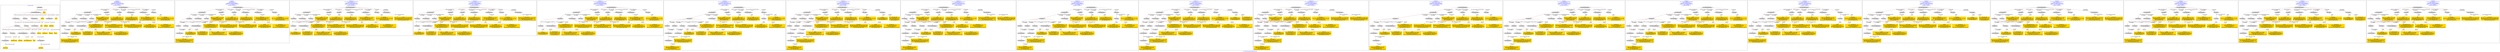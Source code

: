 digraph n0 {
fontcolor="blue"
remincross="true"
label="s17-s-houston-museum-of-fine-arts.json"
subgraph cluster_0 {
label="1-correct model"
n2[style="filled",color="white",fillcolor="lightgray",label="E12_Production1"];
n3[style="filled",color="white",fillcolor="lightgray",label="E21_Person1"];
n4[style="filled",color="white",fillcolor="lightgray",label="E55_Type1"];
n5[style="filled",color="white",fillcolor="lightgray",label="E52_Time-Span1"];
n6[style="filled",color="white",fillcolor="lightgray",label="E69_Death1"];
n7[style="filled",color="white",fillcolor="lightgray",label="E74_Group1"];
n8[style="filled",color="white",fillcolor="lightgray",label="E82_Actor_Appellation1"];
n9[style="filled",color="white",fillcolor="lightgray",label="E67_Birth1"];
n10[shape="plaintext",style="filled",fillcolor="gold",label="artist_uri"];
n11[style="filled",color="white",fillcolor="lightgray",label="E22_Man-Made_Object1"];
n12[style="filled",color="white",fillcolor="lightgray",label="E35_Title1"];
n13[style="filled",color="white",fillcolor="lightgray",label="E8_Acquisition1"];
n14[shape="plaintext",style="filled",fillcolor="gold",label="artdesc"];
n15[style="filled",color="white",fillcolor="lightgray",label="E54_Dimension1"];
n16[shape="plaintext",style="filled",fillcolor="gold",label="link"];
n17[shape="plaintext",style="filled",fillcolor="gold",label="title"];
n18[style="filled",color="white",fillcolor="lightgray",label="E38_Image1"];
n19[shape="plaintext",style="filled",fillcolor="gold",label="photo"];
n20[shape="plaintext",style="filled",fillcolor="gold",label="artyear"];
n21[style="filled",color="white",fillcolor="lightgray",label="E52_Time-Span2"];
n22[shape="plaintext",style="filled",fillcolor="gold",label="artist_birth"];
n23[style="filled",color="white",fillcolor="lightgray",label="E52_Time-Span3"];
n24[shape="plaintext",style="filled",fillcolor="gold",label="artist_death"];
n25[shape="plaintext",style="filled",fillcolor="gold",label="dimensions"];
n26[shape="plaintext",style="filled",fillcolor="gold",label="technique_uri"];
n27[shape="plaintext",style="filled",fillcolor="gold",label="technique"];
n28[shape="plaintext",style="filled",fillcolor="gold",label="nationality_URI"];
n29[shape="plaintext",style="filled",fillcolor="gold",label="nationality"];
n30[shape="plaintext",style="filled",fillcolor="gold",label="artist_appellation_uri"];
n31[shape="plaintext",style="filled",fillcolor="gold",label="artist"];
n32[shape="plaintext",style="filled",fillcolor="gold",label="credittext"];
}
subgraph cluster_1 {
label="candidate 0\nlink coherence:1.0\nnode coherence:1.0\nconfidence:0.49492532561260444\nmapping score:0.5427528863153126\ncost:27.99991\n-precision:0.54-recall:0.5"
n34[style="filled",color="white",fillcolor="lightgray",label="E12_Production1"];
n35[style="filled",color="white",fillcolor="lightgray",label="E21_Person1"];
n36[style="filled",color="white",fillcolor="lightgray",label="E52_Time-Span2"];
n37[style="filled",color="white",fillcolor="lightgray",label="E55_Type1"];
n38[style="filled",color="white",fillcolor="lightgray",label="E67_Birth1"];
n39[style="filled",color="white",fillcolor="lightgray",label="E74_Group1"];
n40[style="filled",color="white",fillcolor="lightgray",label="E82_Actor_Appellation1"];
n41[style="filled",color="white",fillcolor="lightgray",label="E22_Man-Made_Object1"];
n42[style="filled",color="white",fillcolor="lightgray",label="E30_Right1"];
n43[style="filled",color="white",fillcolor="lightgray",label="E35_Title1"];
n44[style="filled",color="white",fillcolor="lightgray",label="E40_Legal_Body1"];
n45[style="filled",color="white",fillcolor="lightgray",label="E54_Dimension1"];
n46[style="filled",color="white",fillcolor="lightgray",label="E55_Type2"];
n47[style="filled",color="white",fillcolor="lightgray",label="E52_Time-Span1"];
n48[shape="plaintext",style="filled",fillcolor="gold",label="nationality\n[E74_Group,label,0.615]\n[E74_Group,classLink,0.384]\n[E35_Title,label,0.0]"];
n49[shape="plaintext",style="filled",fillcolor="gold",label="photo\n[E82_Actor_Appellation,label,0.946]\n[E54_Dimension,P3_has_note,0.052]\n[E52_Time-Span,label,0.001]\n[E52_Time-Span,P82_at_some_time_within,0.001]"];
n50[shape="plaintext",style="filled",fillcolor="gold",label="artist\n[E82_Actor_Appellation,label,0.936]\n[E30_Right,P3_has_note,0.042]\n[E35_Title,label,0.022]\n[E74_Group,label,0.001]"];
n51[shape="plaintext",style="filled",fillcolor="gold",label="artist_appellation_uri\n[E82_Actor_Appellation,classLink,0.886]\n[E21_Person,classLink,0.101]\n[E82_Actor_Appellation,label,0.014]\n[E30_Right,P3_has_note,0.0]"];
n52[shape="plaintext",style="filled",fillcolor="gold",label="artist_uri\n[E21_Person,classLink,0.509]\n[E82_Actor_Appellation,classLink,0.424]\n[E82_Actor_Appellation,label,0.067]\n[E30_Right,P3_has_note,0.0]"];
n53[shape="plaintext",style="filled",fillcolor="gold",label="technique\n[E55_Type,label,0.5]\n[E29_Design_or_Procedure,P3_has_note,0.498]\n[E35_Title,label,0.001]\n[E55_Type,classLink,0.001]"];
n54[shape="plaintext",style="filled",fillcolor="gold",label="artdesc\n[E35_Title,label,0.628]\n[E30_Right,P3_has_note,0.251]\n[E82_Actor_Appellation,label,0.066]\n[E55_Type,label,0.054]"];
n55[shape="plaintext",style="filled",fillcolor="gold",label="artist_death\n[E52_Time-Span,P82_at_some_time_within,0.431]\n[E52_Time-Span,P82b_end_of_the_end,0.374]\n[E52_Time-Span,label,0.105]\n[E52_Time-Span,P82a_begin_of_the_begin,0.089]"];
n56[shape="plaintext",style="filled",fillcolor="gold",label="link\n[E40_Legal_Body,label,0.492]\n[E30_Right,P3_has_note,0.343]\n[E82_Actor_Appellation,label,0.086]\n[E35_Title,label,0.078]"];
n57[shape="plaintext",style="filled",fillcolor="gold",label="nationality_URI\n[E74_Group,classLink,0.794]\n[E74_Group,label,0.117]\n[E55_Type,classLink,0.089]\n[E35_Title,label,0.0]"];
n58[shape="plaintext",style="filled",fillcolor="gold",label="artist_birth\n[E52_Time-Span,P82a_begin_of_the_begin,0.357]\n[E52_Time-Span,P82_at_some_time_within,0.289]\n[E52_Time-Span,P82b_end_of_the_end,0.259]\n[E52_Time-Span,label,0.094]"];
n59[shape="plaintext",style="filled",fillcolor="gold",label="title\n[E35_Title,label,0.894]\n[E82_Actor_Appellation,label,0.068]\n[E30_Right,P3_has_note,0.027]\n[E54_Dimension,P3_has_note,0.011]"];
n60[shape="plaintext",style="filled",fillcolor="gold",label="artyear\n[E52_Time-Span,P82_at_some_time_within,0.395]\n[E52_Time-Span,P82b_end_of_the_end,0.307]\n[E52_Time-Span,P82a_begin_of_the_begin,0.19]\n[E52_Time-Span,label,0.108]"];
n61[shape="plaintext",style="filled",fillcolor="gold",label="dimensions\n[E54_Dimension,P3_has_note,0.792]\n[E82_Actor_Appellation,label,0.207]\n[E35_Title,label,0.001]\n[E29_Design_or_Procedure,P3_has_note,0.0]"];
n62[shape="plaintext",style="filled",fillcolor="gold",label="technique_uri\n[E55_Type,classLink,0.643]\n[E74_Group,classLink,0.357]\n[E55_Type,label,0.0]\n[E29_Design_or_Procedure,P3_has_note,0.0]"];
}
subgraph cluster_2 {
label="candidate 1\nlink coherence:1.0\nnode coherence:1.0\nconfidence:0.4929237243088037\nmapping score:0.5420856858807124\ncost:27.99991\n-precision:0.54-recall:0.5"
n64[style="filled",color="white",fillcolor="lightgray",label="E12_Production1"];
n65[style="filled",color="white",fillcolor="lightgray",label="E21_Person1"];
n66[style="filled",color="white",fillcolor="lightgray",label="E52_Time-Span2"];
n67[style="filled",color="white",fillcolor="lightgray",label="E55_Type1"];
n68[style="filled",color="white",fillcolor="lightgray",label="E67_Birth1"];
n69[style="filled",color="white",fillcolor="lightgray",label="E74_Group1"];
n70[style="filled",color="white",fillcolor="lightgray",label="E82_Actor_Appellation1"];
n71[style="filled",color="white",fillcolor="lightgray",label="E22_Man-Made_Object1"];
n72[style="filled",color="white",fillcolor="lightgray",label="E30_Right1"];
n73[style="filled",color="white",fillcolor="lightgray",label="E35_Title1"];
n74[style="filled",color="white",fillcolor="lightgray",label="E40_Legal_Body1"];
n75[style="filled",color="white",fillcolor="lightgray",label="E54_Dimension1"];
n76[style="filled",color="white",fillcolor="lightgray",label="E55_Type2"];
n77[style="filled",color="white",fillcolor="lightgray",label="E52_Time-Span1"];
n78[shape="plaintext",style="filled",fillcolor="gold",label="nationality\n[E74_Group,label,0.615]\n[E74_Group,classLink,0.384]\n[E35_Title,label,0.0]"];
n79[shape="plaintext",style="filled",fillcolor="gold",label="photo\n[E82_Actor_Appellation,label,0.946]\n[E54_Dimension,P3_has_note,0.052]\n[E52_Time-Span,label,0.001]\n[E52_Time-Span,P82_at_some_time_within,0.001]"];
n80[shape="plaintext",style="filled",fillcolor="gold",label="artist\n[E82_Actor_Appellation,label,0.936]\n[E30_Right,P3_has_note,0.042]\n[E35_Title,label,0.022]\n[E74_Group,label,0.001]"];
n81[shape="plaintext",style="filled",fillcolor="gold",label="artist_appellation_uri\n[E82_Actor_Appellation,classLink,0.886]\n[E21_Person,classLink,0.101]\n[E82_Actor_Appellation,label,0.014]\n[E30_Right,P3_has_note,0.0]"];
n82[shape="plaintext",style="filled",fillcolor="gold",label="artist_uri\n[E21_Person,classLink,0.509]\n[E82_Actor_Appellation,classLink,0.424]\n[E82_Actor_Appellation,label,0.067]\n[E30_Right,P3_has_note,0.0]"];
n83[shape="plaintext",style="filled",fillcolor="gold",label="technique\n[E55_Type,label,0.5]\n[E29_Design_or_Procedure,P3_has_note,0.498]\n[E35_Title,label,0.001]\n[E55_Type,classLink,0.001]"];
n84[shape="plaintext",style="filled",fillcolor="gold",label="artdesc\n[E35_Title,label,0.628]\n[E30_Right,P3_has_note,0.251]\n[E82_Actor_Appellation,label,0.066]\n[E55_Type,label,0.054]"];
n85[shape="plaintext",style="filled",fillcolor="gold",label="artyear\n[E52_Time-Span,P82_at_some_time_within,0.395]\n[E52_Time-Span,P82b_end_of_the_end,0.307]\n[E52_Time-Span,P82a_begin_of_the_begin,0.19]\n[E52_Time-Span,label,0.108]"];
n86[shape="plaintext",style="filled",fillcolor="gold",label="link\n[E40_Legal_Body,label,0.492]\n[E30_Right,P3_has_note,0.343]\n[E82_Actor_Appellation,label,0.086]\n[E35_Title,label,0.078]"];
n87[shape="plaintext",style="filled",fillcolor="gold",label="nationality_URI\n[E74_Group,classLink,0.794]\n[E74_Group,label,0.117]\n[E55_Type,classLink,0.089]\n[E35_Title,label,0.0]"];
n88[shape="plaintext",style="filled",fillcolor="gold",label="artist_birth\n[E52_Time-Span,P82a_begin_of_the_begin,0.357]\n[E52_Time-Span,P82_at_some_time_within,0.289]\n[E52_Time-Span,P82b_end_of_the_end,0.259]\n[E52_Time-Span,label,0.094]"];
n89[shape="plaintext",style="filled",fillcolor="gold",label="title\n[E35_Title,label,0.894]\n[E82_Actor_Appellation,label,0.068]\n[E30_Right,P3_has_note,0.027]\n[E54_Dimension,P3_has_note,0.011]"];
n90[shape="plaintext",style="filled",fillcolor="gold",label="artist_death\n[E52_Time-Span,P82_at_some_time_within,0.431]\n[E52_Time-Span,P82b_end_of_the_end,0.374]\n[E52_Time-Span,label,0.105]\n[E52_Time-Span,P82a_begin_of_the_begin,0.089]"];
n91[shape="plaintext",style="filled",fillcolor="gold",label="dimensions\n[E54_Dimension,P3_has_note,0.792]\n[E82_Actor_Appellation,label,0.207]\n[E35_Title,label,0.001]\n[E29_Design_or_Procedure,P3_has_note,0.0]"];
n92[shape="plaintext",style="filled",fillcolor="gold",label="technique_uri\n[E55_Type,classLink,0.643]\n[E74_Group,classLink,0.357]\n[E55_Type,label,0.0]\n[E29_Design_or_Procedure,P3_has_note,0.0]"];
}
subgraph cluster_3 {
label="candidate 10\nlink coherence:0.9629629629629629\nnode coherence:1.0\nconfidence:0.49492532561260444\nmapping score:0.5427528863153126\ncost:126.009932\n-precision:0.48-recall:0.43"
n94[style="filled",color="white",fillcolor="lightgray",label="E12_Production1"];
n95[style="filled",color="white",fillcolor="lightgray",label="E21_Person1"];
n96[style="filled",color="white",fillcolor="lightgray",label="E52_Time-Span2"];
n97[style="filled",color="white",fillcolor="lightgray",label="E55_Type1"];
n98[style="filled",color="white",fillcolor="lightgray",label="E74_Group1"];
n99[style="filled",color="white",fillcolor="lightgray",label="E82_Actor_Appellation1"];
n100[style="filled",color="white",fillcolor="lightgray",label="E22_Man-Made_Object1"];
n101[style="filled",color="white",fillcolor="lightgray",label="E30_Right1"];
n102[style="filled",color="white",fillcolor="lightgray",label="E35_Title1"];
n103[style="filled",color="white",fillcolor="lightgray",label="E40_Legal_Body1"];
n104[style="filled",color="white",fillcolor="lightgray",label="E54_Dimension1"];
n105[style="filled",color="white",fillcolor="lightgray",label="E55_Type2"];
n106[style="filled",color="white",fillcolor="lightgray",label="E52_Time-Span1"];
n107[shape="plaintext",style="filled",fillcolor="gold",label="nationality\n[E74_Group,label,0.615]\n[E74_Group,classLink,0.384]\n[E35_Title,label,0.0]"];
n108[shape="plaintext",style="filled",fillcolor="gold",label="photo\n[E82_Actor_Appellation,label,0.946]\n[E54_Dimension,P3_has_note,0.052]\n[E52_Time-Span,label,0.001]\n[E52_Time-Span,P82_at_some_time_within,0.001]"];
n109[shape="plaintext",style="filled",fillcolor="gold",label="artist\n[E82_Actor_Appellation,label,0.936]\n[E30_Right,P3_has_note,0.042]\n[E35_Title,label,0.022]\n[E74_Group,label,0.001]"];
n110[shape="plaintext",style="filled",fillcolor="gold",label="artist_appellation_uri\n[E82_Actor_Appellation,classLink,0.886]\n[E21_Person,classLink,0.101]\n[E82_Actor_Appellation,label,0.014]\n[E30_Right,P3_has_note,0.0]"];
n111[shape="plaintext",style="filled",fillcolor="gold",label="artist_uri\n[E21_Person,classLink,0.509]\n[E82_Actor_Appellation,classLink,0.424]\n[E82_Actor_Appellation,label,0.067]\n[E30_Right,P3_has_note,0.0]"];
n112[shape="plaintext",style="filled",fillcolor="gold",label="technique\n[E55_Type,label,0.5]\n[E29_Design_or_Procedure,P3_has_note,0.498]\n[E35_Title,label,0.001]\n[E55_Type,classLink,0.001]"];
n113[shape="plaintext",style="filled",fillcolor="gold",label="artdesc\n[E35_Title,label,0.628]\n[E30_Right,P3_has_note,0.251]\n[E82_Actor_Appellation,label,0.066]\n[E55_Type,label,0.054]"];
n114[shape="plaintext",style="filled",fillcolor="gold",label="artist_death\n[E52_Time-Span,P82_at_some_time_within,0.431]\n[E52_Time-Span,P82b_end_of_the_end,0.374]\n[E52_Time-Span,label,0.105]\n[E52_Time-Span,P82a_begin_of_the_begin,0.089]"];
n115[shape="plaintext",style="filled",fillcolor="gold",label="link\n[E40_Legal_Body,label,0.492]\n[E30_Right,P3_has_note,0.343]\n[E82_Actor_Appellation,label,0.086]\n[E35_Title,label,0.078]"];
n116[shape="plaintext",style="filled",fillcolor="gold",label="nationality_URI\n[E74_Group,classLink,0.794]\n[E74_Group,label,0.117]\n[E55_Type,classLink,0.089]\n[E35_Title,label,0.0]"];
n117[shape="plaintext",style="filled",fillcolor="gold",label="artist_birth\n[E52_Time-Span,P82a_begin_of_the_begin,0.357]\n[E52_Time-Span,P82_at_some_time_within,0.289]\n[E52_Time-Span,P82b_end_of_the_end,0.259]\n[E52_Time-Span,label,0.094]"];
n118[shape="plaintext",style="filled",fillcolor="gold",label="title\n[E35_Title,label,0.894]\n[E82_Actor_Appellation,label,0.068]\n[E30_Right,P3_has_note,0.027]\n[E54_Dimension,P3_has_note,0.011]"];
n119[shape="plaintext",style="filled",fillcolor="gold",label="artyear\n[E52_Time-Span,P82_at_some_time_within,0.395]\n[E52_Time-Span,P82b_end_of_the_end,0.307]\n[E52_Time-Span,P82a_begin_of_the_begin,0.19]\n[E52_Time-Span,label,0.108]"];
n120[shape="plaintext",style="filled",fillcolor="gold",label="dimensions\n[E54_Dimension,P3_has_note,0.792]\n[E82_Actor_Appellation,label,0.207]\n[E35_Title,label,0.001]\n[E29_Design_or_Procedure,P3_has_note,0.0]"];
n121[shape="plaintext",style="filled",fillcolor="gold",label="technique_uri\n[E55_Type,classLink,0.643]\n[E74_Group,classLink,0.357]\n[E55_Type,label,0.0]\n[E29_Design_or_Procedure,P3_has_note,0.0]"];
}
subgraph cluster_4 {
label="candidate 11\nlink coherence:0.9629629629629629\nnode coherence:1.0\nconfidence:0.4929237243088037\nmapping score:0.5420856858807124\ncost:126.009932\n-precision:0.48-recall:0.43"
n123[style="filled",color="white",fillcolor="lightgray",label="E12_Production1"];
n124[style="filled",color="white",fillcolor="lightgray",label="E21_Person1"];
n125[style="filled",color="white",fillcolor="lightgray",label="E52_Time-Span2"];
n126[style="filled",color="white",fillcolor="lightgray",label="E55_Type1"];
n127[style="filled",color="white",fillcolor="lightgray",label="E74_Group1"];
n128[style="filled",color="white",fillcolor="lightgray",label="E82_Actor_Appellation1"];
n129[style="filled",color="white",fillcolor="lightgray",label="E22_Man-Made_Object1"];
n130[style="filled",color="white",fillcolor="lightgray",label="E30_Right1"];
n131[style="filled",color="white",fillcolor="lightgray",label="E35_Title1"];
n132[style="filled",color="white",fillcolor="lightgray",label="E40_Legal_Body1"];
n133[style="filled",color="white",fillcolor="lightgray",label="E54_Dimension1"];
n134[style="filled",color="white",fillcolor="lightgray",label="E55_Type2"];
n135[style="filled",color="white",fillcolor="lightgray",label="E52_Time-Span1"];
n136[shape="plaintext",style="filled",fillcolor="gold",label="nationality\n[E74_Group,label,0.615]\n[E74_Group,classLink,0.384]\n[E35_Title,label,0.0]"];
n137[shape="plaintext",style="filled",fillcolor="gold",label="photo\n[E82_Actor_Appellation,label,0.946]\n[E54_Dimension,P3_has_note,0.052]\n[E52_Time-Span,label,0.001]\n[E52_Time-Span,P82_at_some_time_within,0.001]"];
n138[shape="plaintext",style="filled",fillcolor="gold",label="artist\n[E82_Actor_Appellation,label,0.936]\n[E30_Right,P3_has_note,0.042]\n[E35_Title,label,0.022]\n[E74_Group,label,0.001]"];
n139[shape="plaintext",style="filled",fillcolor="gold",label="artist_appellation_uri\n[E82_Actor_Appellation,classLink,0.886]\n[E21_Person,classLink,0.101]\n[E82_Actor_Appellation,label,0.014]\n[E30_Right,P3_has_note,0.0]"];
n140[shape="plaintext",style="filled",fillcolor="gold",label="artist_uri\n[E21_Person,classLink,0.509]\n[E82_Actor_Appellation,classLink,0.424]\n[E82_Actor_Appellation,label,0.067]\n[E30_Right,P3_has_note,0.0]"];
n141[shape="plaintext",style="filled",fillcolor="gold",label="technique\n[E55_Type,label,0.5]\n[E29_Design_or_Procedure,P3_has_note,0.498]\n[E35_Title,label,0.001]\n[E55_Type,classLink,0.001]"];
n142[shape="plaintext",style="filled",fillcolor="gold",label="artdesc\n[E35_Title,label,0.628]\n[E30_Right,P3_has_note,0.251]\n[E82_Actor_Appellation,label,0.066]\n[E55_Type,label,0.054]"];
n143[shape="plaintext",style="filled",fillcolor="gold",label="artyear\n[E52_Time-Span,P82_at_some_time_within,0.395]\n[E52_Time-Span,P82b_end_of_the_end,0.307]\n[E52_Time-Span,P82a_begin_of_the_begin,0.19]\n[E52_Time-Span,label,0.108]"];
n144[shape="plaintext",style="filled",fillcolor="gold",label="link\n[E40_Legal_Body,label,0.492]\n[E30_Right,P3_has_note,0.343]\n[E82_Actor_Appellation,label,0.086]\n[E35_Title,label,0.078]"];
n145[shape="plaintext",style="filled",fillcolor="gold",label="nationality_URI\n[E74_Group,classLink,0.794]\n[E74_Group,label,0.117]\n[E55_Type,classLink,0.089]\n[E35_Title,label,0.0]"];
n146[shape="plaintext",style="filled",fillcolor="gold",label="artist_birth\n[E52_Time-Span,P82a_begin_of_the_begin,0.357]\n[E52_Time-Span,P82_at_some_time_within,0.289]\n[E52_Time-Span,P82b_end_of_the_end,0.259]\n[E52_Time-Span,label,0.094]"];
n147[shape="plaintext",style="filled",fillcolor="gold",label="title\n[E35_Title,label,0.894]\n[E82_Actor_Appellation,label,0.068]\n[E30_Right,P3_has_note,0.027]\n[E54_Dimension,P3_has_note,0.011]"];
n148[shape="plaintext",style="filled",fillcolor="gold",label="artist_death\n[E52_Time-Span,P82_at_some_time_within,0.431]\n[E52_Time-Span,P82b_end_of_the_end,0.374]\n[E52_Time-Span,label,0.105]\n[E52_Time-Span,P82a_begin_of_the_begin,0.089]"];
n149[shape="plaintext",style="filled",fillcolor="gold",label="dimensions\n[E54_Dimension,P3_has_note,0.792]\n[E82_Actor_Appellation,label,0.207]\n[E35_Title,label,0.001]\n[E29_Design_or_Procedure,P3_has_note,0.0]"];
n150[shape="plaintext",style="filled",fillcolor="gold",label="technique_uri\n[E55_Type,classLink,0.643]\n[E74_Group,classLink,0.357]\n[E55_Type,label,0.0]\n[E29_Design_or_Procedure,P3_has_note,0.0]"];
}
subgraph cluster_5 {
label="candidate 12\nlink coherence:0.9615384615384616\nnode coherence:0.96\nconfidence:0.49492532561260444\nmapping score:0.5405306640930904\ncost:25.99993\n-precision:0.54-recall:0.47"
n152[style="filled",color="white",fillcolor="lightgray",label="E12_Production1"];
n153[style="filled",color="white",fillcolor="lightgray",label="E21_Person1"];
n154[style="filled",color="white",fillcolor="lightgray",label="E52_Time-Span2"];
n155[style="filled",color="white",fillcolor="lightgray",label="E55_Type1"];
n156[style="filled",color="white",fillcolor="lightgray",label="E74_Group1"];
n157[style="filled",color="white",fillcolor="lightgray",label="E82_Actor_Appellation1"];
n158[style="filled",color="white",fillcolor="lightgray",label="E22_Man-Made_Object1"];
n159[style="filled",color="white",fillcolor="lightgray",label="E30_Right1"];
n160[style="filled",color="white",fillcolor="lightgray",label="E35_Title1"];
n161[style="filled",color="white",fillcolor="lightgray",label="E40_Legal_Body1"];
n162[style="filled",color="white",fillcolor="lightgray",label="E54_Dimension1"];
n163[style="filled",color="white",fillcolor="lightgray",label="E55_Type2"];
n164[shape="plaintext",style="filled",fillcolor="gold",label="nationality\n[E74_Group,label,0.615]\n[E74_Group,classLink,0.384]\n[E35_Title,label,0.0]"];
n165[shape="plaintext",style="filled",fillcolor="gold",label="photo\n[E82_Actor_Appellation,label,0.946]\n[E54_Dimension,P3_has_note,0.052]\n[E52_Time-Span,label,0.001]\n[E52_Time-Span,P82_at_some_time_within,0.001]"];
n166[shape="plaintext",style="filled",fillcolor="gold",label="artyear\n[E52_Time-Span,P82_at_some_time_within,0.395]\n[E52_Time-Span,P82b_end_of_the_end,0.307]\n[E52_Time-Span,P82a_begin_of_the_begin,0.19]\n[E52_Time-Span,label,0.108]"];
n167[shape="plaintext",style="filled",fillcolor="gold",label="artist\n[E82_Actor_Appellation,label,0.936]\n[E30_Right,P3_has_note,0.042]\n[E35_Title,label,0.022]\n[E74_Group,label,0.001]"];
n168[shape="plaintext",style="filled",fillcolor="gold",label="artist_appellation_uri\n[E82_Actor_Appellation,classLink,0.886]\n[E21_Person,classLink,0.101]\n[E82_Actor_Appellation,label,0.014]\n[E30_Right,P3_has_note,0.0]"];
n169[shape="plaintext",style="filled",fillcolor="gold",label="artist_uri\n[E21_Person,classLink,0.509]\n[E82_Actor_Appellation,classLink,0.424]\n[E82_Actor_Appellation,label,0.067]\n[E30_Right,P3_has_note,0.0]"];
n170[shape="plaintext",style="filled",fillcolor="gold",label="technique\n[E55_Type,label,0.5]\n[E29_Design_or_Procedure,P3_has_note,0.498]\n[E35_Title,label,0.001]\n[E55_Type,classLink,0.001]"];
n171[shape="plaintext",style="filled",fillcolor="gold",label="artdesc\n[E35_Title,label,0.628]\n[E30_Right,P3_has_note,0.251]\n[E82_Actor_Appellation,label,0.066]\n[E55_Type,label,0.054]"];
n172[shape="plaintext",style="filled",fillcolor="gold",label="artist_death\n[E52_Time-Span,P82_at_some_time_within,0.431]\n[E52_Time-Span,P82b_end_of_the_end,0.374]\n[E52_Time-Span,label,0.105]\n[E52_Time-Span,P82a_begin_of_the_begin,0.089]"];
n173[shape="plaintext",style="filled",fillcolor="gold",label="link\n[E40_Legal_Body,label,0.492]\n[E30_Right,P3_has_note,0.343]\n[E82_Actor_Appellation,label,0.086]\n[E35_Title,label,0.078]"];
n174[shape="plaintext",style="filled",fillcolor="gold",label="nationality_URI\n[E74_Group,classLink,0.794]\n[E74_Group,label,0.117]\n[E55_Type,classLink,0.089]\n[E35_Title,label,0.0]"];
n175[shape="plaintext",style="filled",fillcolor="gold",label="artist_birth\n[E52_Time-Span,P82a_begin_of_the_begin,0.357]\n[E52_Time-Span,P82_at_some_time_within,0.289]\n[E52_Time-Span,P82b_end_of_the_end,0.259]\n[E52_Time-Span,label,0.094]"];
n176[shape="plaintext",style="filled",fillcolor="gold",label="title\n[E35_Title,label,0.894]\n[E82_Actor_Appellation,label,0.068]\n[E30_Right,P3_has_note,0.027]\n[E54_Dimension,P3_has_note,0.011]"];
n177[shape="plaintext",style="filled",fillcolor="gold",label="dimensions\n[E54_Dimension,P3_has_note,0.792]\n[E82_Actor_Appellation,label,0.207]\n[E35_Title,label,0.001]\n[E29_Design_or_Procedure,P3_has_note,0.0]"];
n178[shape="plaintext",style="filled",fillcolor="gold",label="technique_uri\n[E55_Type,classLink,0.643]\n[E74_Group,classLink,0.357]\n[E55_Type,label,0.0]\n[E29_Design_or_Procedure,P3_has_note,0.0]"];
}
subgraph cluster_6 {
label="candidate 13\nlink coherence:0.9333333333333333\nnode coherence:1.0\nconfidence:0.49492532561260444\nmapping score:0.5427528863153126\ncost:227.99991\n-precision:0.5-recall:0.5"
n180[style="filled",color="white",fillcolor="lightgray",label="E12_Production1"];
n181[style="filled",color="white",fillcolor="lightgray",label="E21_Person1"];
n182[style="filled",color="white",fillcolor="lightgray",label="E52_Time-Span2"];
n183[style="filled",color="white",fillcolor="lightgray",label="E67_Birth1"];
n184[style="filled",color="white",fillcolor="lightgray",label="E69_Death1"];
n185[style="filled",color="white",fillcolor="lightgray",label="E74_Group1"];
n186[style="filled",color="white",fillcolor="lightgray",label="E82_Actor_Appellation1"];
n187[style="filled",color="white",fillcolor="lightgray",label="E22_Man-Made_Object1"];
n188[style="filled",color="white",fillcolor="lightgray",label="E30_Right1"];
n189[style="filled",color="white",fillcolor="lightgray",label="E35_Title1"];
n190[style="filled",color="white",fillcolor="lightgray",label="E40_Legal_Body1"];
n191[style="filled",color="white",fillcolor="lightgray",label="E55_Type2"];
n192[style="filled",color="white",fillcolor="lightgray",label="E52_Time-Span1"];
n193[style="filled",color="white",fillcolor="lightgray",label="E52_Time-Span3"];
n194[style="filled",color="white",fillcolor="lightgray",label="E54_Dimension1"];
n195[style="filled",color="white",fillcolor="lightgray",label="E55_Type1"];
n196[shape="plaintext",style="filled",fillcolor="gold",label="nationality\n[E74_Group,label,0.615]\n[E74_Group,classLink,0.384]\n[E35_Title,label,0.0]"];
n197[shape="plaintext",style="filled",fillcolor="gold",label="photo\n[E82_Actor_Appellation,label,0.946]\n[E54_Dimension,P3_has_note,0.052]\n[E52_Time-Span,label,0.001]\n[E52_Time-Span,P82_at_some_time_within,0.001]"];
n198[shape="plaintext",style="filled",fillcolor="gold",label="artist\n[E82_Actor_Appellation,label,0.936]\n[E30_Right,P3_has_note,0.042]\n[E35_Title,label,0.022]\n[E74_Group,label,0.001]"];
n199[shape="plaintext",style="filled",fillcolor="gold",label="artist_appellation_uri\n[E82_Actor_Appellation,classLink,0.886]\n[E21_Person,classLink,0.101]\n[E82_Actor_Appellation,label,0.014]\n[E30_Right,P3_has_note,0.0]"];
n200[shape="plaintext",style="filled",fillcolor="gold",label="artist_uri\n[E21_Person,classLink,0.509]\n[E82_Actor_Appellation,classLink,0.424]\n[E82_Actor_Appellation,label,0.067]\n[E30_Right,P3_has_note,0.0]"];
n201[shape="plaintext",style="filled",fillcolor="gold",label="artyear\n[E52_Time-Span,P82_at_some_time_within,0.395]\n[E52_Time-Span,P82b_end_of_the_end,0.307]\n[E52_Time-Span,P82a_begin_of_the_begin,0.19]\n[E52_Time-Span,label,0.108]"];
n202[shape="plaintext",style="filled",fillcolor="gold",label="technique\n[E55_Type,label,0.5]\n[E29_Design_or_Procedure,P3_has_note,0.498]\n[E35_Title,label,0.001]\n[E55_Type,classLink,0.001]"];
n203[shape="plaintext",style="filled",fillcolor="gold",label="artdesc\n[E35_Title,label,0.628]\n[E30_Right,P3_has_note,0.251]\n[E82_Actor_Appellation,label,0.066]\n[E55_Type,label,0.054]"];
n204[shape="plaintext",style="filled",fillcolor="gold",label="artist_death\n[E52_Time-Span,P82_at_some_time_within,0.431]\n[E52_Time-Span,P82b_end_of_the_end,0.374]\n[E52_Time-Span,label,0.105]\n[E52_Time-Span,P82a_begin_of_the_begin,0.089]"];
n205[shape="plaintext",style="filled",fillcolor="gold",label="link\n[E40_Legal_Body,label,0.492]\n[E30_Right,P3_has_note,0.343]\n[E82_Actor_Appellation,label,0.086]\n[E35_Title,label,0.078]"];
n206[shape="plaintext",style="filled",fillcolor="gold",label="nationality_URI\n[E74_Group,classLink,0.794]\n[E74_Group,label,0.117]\n[E55_Type,classLink,0.089]\n[E35_Title,label,0.0]"];
n207[shape="plaintext",style="filled",fillcolor="gold",label="artist_birth\n[E52_Time-Span,P82a_begin_of_the_begin,0.357]\n[E52_Time-Span,P82_at_some_time_within,0.289]\n[E52_Time-Span,P82b_end_of_the_end,0.259]\n[E52_Time-Span,label,0.094]"];
n208[shape="plaintext",style="filled",fillcolor="gold",label="title\n[E35_Title,label,0.894]\n[E82_Actor_Appellation,label,0.068]\n[E30_Right,P3_has_note,0.027]\n[E54_Dimension,P3_has_note,0.011]"];
n209[shape="plaintext",style="filled",fillcolor="gold",label="dimensions\n[E54_Dimension,P3_has_note,0.792]\n[E82_Actor_Appellation,label,0.207]\n[E35_Title,label,0.001]\n[E29_Design_or_Procedure,P3_has_note,0.0]"];
n210[shape="plaintext",style="filled",fillcolor="gold",label="technique_uri\n[E55_Type,classLink,0.643]\n[E74_Group,classLink,0.357]\n[E55_Type,label,0.0]\n[E29_Design_or_Procedure,P3_has_note,0.0]"];
}
subgraph cluster_7 {
label="candidate 14\nlink coherence:0.9333333333333333\nnode coherence:1.0\nconfidence:0.49492532561260444\nmapping score:0.5427528863153126\ncost:228.009902\n-precision:0.5-recall:0.5"
n212[style="filled",color="white",fillcolor="lightgray",label="E12_Production1"];
n213[style="filled",color="white",fillcolor="lightgray",label="E21_Person1"];
n214[style="filled",color="white",fillcolor="lightgray",label="E52_Time-Span2"];
n215[style="filled",color="white",fillcolor="lightgray",label="E55_Type1"];
n216[style="filled",color="white",fillcolor="lightgray",label="E67_Birth1"];
n217[style="filled",color="white",fillcolor="lightgray",label="E69_Death1"];
n218[style="filled",color="white",fillcolor="lightgray",label="E82_Actor_Appellation1"];
n219[style="filled",color="white",fillcolor="lightgray",label="E22_Man-Made_Object1"];
n220[style="filled",color="white",fillcolor="lightgray",label="E30_Right1"];
n221[style="filled",color="white",fillcolor="lightgray",label="E35_Title1"];
n222[style="filled",color="white",fillcolor="lightgray",label="E40_Legal_Body1"];
n223[style="filled",color="white",fillcolor="lightgray",label="E55_Type2"];
n224[style="filled",color="white",fillcolor="lightgray",label="E52_Time-Span1"];
n225[style="filled",color="white",fillcolor="lightgray",label="E52_Time-Span3"];
n226[style="filled",color="white",fillcolor="lightgray",label="E74_Group1"];
n227[style="filled",color="white",fillcolor="lightgray",label="E54_Dimension1"];
n228[shape="plaintext",style="filled",fillcolor="gold",label="nationality\n[E74_Group,label,0.615]\n[E74_Group,classLink,0.384]\n[E35_Title,label,0.0]"];
n229[shape="plaintext",style="filled",fillcolor="gold",label="photo\n[E82_Actor_Appellation,label,0.946]\n[E54_Dimension,P3_has_note,0.052]\n[E52_Time-Span,label,0.001]\n[E52_Time-Span,P82_at_some_time_within,0.001]"];
n230[shape="plaintext",style="filled",fillcolor="gold",label="artist\n[E82_Actor_Appellation,label,0.936]\n[E30_Right,P3_has_note,0.042]\n[E35_Title,label,0.022]\n[E74_Group,label,0.001]"];
n231[shape="plaintext",style="filled",fillcolor="gold",label="artist_appellation_uri\n[E82_Actor_Appellation,classLink,0.886]\n[E21_Person,classLink,0.101]\n[E82_Actor_Appellation,label,0.014]\n[E30_Right,P3_has_note,0.0]"];
n232[shape="plaintext",style="filled",fillcolor="gold",label="artist_uri\n[E21_Person,classLink,0.509]\n[E82_Actor_Appellation,classLink,0.424]\n[E82_Actor_Appellation,label,0.067]\n[E30_Right,P3_has_note,0.0]"];
n233[shape="plaintext",style="filled",fillcolor="gold",label="artyear\n[E52_Time-Span,P82_at_some_time_within,0.395]\n[E52_Time-Span,P82b_end_of_the_end,0.307]\n[E52_Time-Span,P82a_begin_of_the_begin,0.19]\n[E52_Time-Span,label,0.108]"];
n234[shape="plaintext",style="filled",fillcolor="gold",label="technique\n[E55_Type,label,0.5]\n[E29_Design_or_Procedure,P3_has_note,0.498]\n[E35_Title,label,0.001]\n[E55_Type,classLink,0.001]"];
n235[shape="plaintext",style="filled",fillcolor="gold",label="artdesc\n[E35_Title,label,0.628]\n[E30_Right,P3_has_note,0.251]\n[E82_Actor_Appellation,label,0.066]\n[E55_Type,label,0.054]"];
n236[shape="plaintext",style="filled",fillcolor="gold",label="artist_death\n[E52_Time-Span,P82_at_some_time_within,0.431]\n[E52_Time-Span,P82b_end_of_the_end,0.374]\n[E52_Time-Span,label,0.105]\n[E52_Time-Span,P82a_begin_of_the_begin,0.089]"];
n237[shape="plaintext",style="filled",fillcolor="gold",label="link\n[E40_Legal_Body,label,0.492]\n[E30_Right,P3_has_note,0.343]\n[E82_Actor_Appellation,label,0.086]\n[E35_Title,label,0.078]"];
n238[shape="plaintext",style="filled",fillcolor="gold",label="nationality_URI\n[E74_Group,classLink,0.794]\n[E74_Group,label,0.117]\n[E55_Type,classLink,0.089]\n[E35_Title,label,0.0]"];
n239[shape="plaintext",style="filled",fillcolor="gold",label="artist_birth\n[E52_Time-Span,P82a_begin_of_the_begin,0.357]\n[E52_Time-Span,P82_at_some_time_within,0.289]\n[E52_Time-Span,P82b_end_of_the_end,0.259]\n[E52_Time-Span,label,0.094]"];
n240[shape="plaintext",style="filled",fillcolor="gold",label="title\n[E35_Title,label,0.894]\n[E82_Actor_Appellation,label,0.068]\n[E30_Right,P3_has_note,0.027]\n[E54_Dimension,P3_has_note,0.011]"];
n241[shape="plaintext",style="filled",fillcolor="gold",label="dimensions\n[E54_Dimension,P3_has_note,0.792]\n[E82_Actor_Appellation,label,0.207]\n[E35_Title,label,0.001]\n[E29_Design_or_Procedure,P3_has_note,0.0]"];
n242[shape="plaintext",style="filled",fillcolor="gold",label="technique_uri\n[E55_Type,classLink,0.643]\n[E74_Group,classLink,0.357]\n[E55_Type,label,0.0]\n[E29_Design_or_Procedure,P3_has_note,0.0]"];
}
subgraph cluster_8 {
label="candidate 15\nlink coherence:0.9333333333333333\nnode coherence:1.0\nconfidence:0.49492532561260444\nmapping score:0.5427528863153126\ncost:228.009912\n-precision:0.5-recall:0.5"
n244[style="filled",color="white",fillcolor="lightgray",label="E12_Production1"];
n245[style="filled",color="white",fillcolor="lightgray",label="E21_Person1"];
n246[style="filled",color="white",fillcolor="lightgray",label="E55_Type1"];
n247[style="filled",color="white",fillcolor="lightgray",label="E67_Birth1"];
n248[style="filled",color="white",fillcolor="lightgray",label="E69_Death1"];
n249[style="filled",color="white",fillcolor="lightgray",label="E74_Group1"];
n250[style="filled",color="white",fillcolor="lightgray",label="E82_Actor_Appellation1"];
n251[style="filled",color="white",fillcolor="lightgray",label="E22_Man-Made_Object1"];
n252[style="filled",color="white",fillcolor="lightgray",label="E30_Right1"];
n253[style="filled",color="white",fillcolor="lightgray",label="E35_Title1"];
n254[style="filled",color="white",fillcolor="lightgray",label="E40_Legal_Body1"];
n255[style="filled",color="white",fillcolor="lightgray",label="E55_Type2"];
n256[style="filled",color="white",fillcolor="lightgray",label="E52_Time-Span1"];
n257[style="filled",color="white",fillcolor="lightgray",label="E52_Time-Span3"];
n258[style="filled",color="white",fillcolor="lightgray",label="E52_Time-Span2"];
n259[style="filled",color="white",fillcolor="lightgray",label="E54_Dimension1"];
n260[shape="plaintext",style="filled",fillcolor="gold",label="nationality\n[E74_Group,label,0.615]\n[E74_Group,classLink,0.384]\n[E35_Title,label,0.0]"];
n261[shape="plaintext",style="filled",fillcolor="gold",label="photo\n[E82_Actor_Appellation,label,0.946]\n[E54_Dimension,P3_has_note,0.052]\n[E52_Time-Span,label,0.001]\n[E52_Time-Span,P82_at_some_time_within,0.001]"];
n262[shape="plaintext",style="filled",fillcolor="gold",label="artist\n[E82_Actor_Appellation,label,0.936]\n[E30_Right,P3_has_note,0.042]\n[E35_Title,label,0.022]\n[E74_Group,label,0.001]"];
n263[shape="plaintext",style="filled",fillcolor="gold",label="artist_appellation_uri\n[E82_Actor_Appellation,classLink,0.886]\n[E21_Person,classLink,0.101]\n[E82_Actor_Appellation,label,0.014]\n[E30_Right,P3_has_note,0.0]"];
n264[shape="plaintext",style="filled",fillcolor="gold",label="artist_uri\n[E21_Person,classLink,0.509]\n[E82_Actor_Appellation,classLink,0.424]\n[E82_Actor_Appellation,label,0.067]\n[E30_Right,P3_has_note,0.0]"];
n265[shape="plaintext",style="filled",fillcolor="gold",label="artyear\n[E52_Time-Span,P82_at_some_time_within,0.395]\n[E52_Time-Span,P82b_end_of_the_end,0.307]\n[E52_Time-Span,P82a_begin_of_the_begin,0.19]\n[E52_Time-Span,label,0.108]"];
n266[shape="plaintext",style="filled",fillcolor="gold",label="technique\n[E55_Type,label,0.5]\n[E29_Design_or_Procedure,P3_has_note,0.498]\n[E35_Title,label,0.001]\n[E55_Type,classLink,0.001]"];
n267[shape="plaintext",style="filled",fillcolor="gold",label="artdesc\n[E35_Title,label,0.628]\n[E30_Right,P3_has_note,0.251]\n[E82_Actor_Appellation,label,0.066]\n[E55_Type,label,0.054]"];
n268[shape="plaintext",style="filled",fillcolor="gold",label="artist_death\n[E52_Time-Span,P82_at_some_time_within,0.431]\n[E52_Time-Span,P82b_end_of_the_end,0.374]\n[E52_Time-Span,label,0.105]\n[E52_Time-Span,P82a_begin_of_the_begin,0.089]"];
n269[shape="plaintext",style="filled",fillcolor="gold",label="link\n[E40_Legal_Body,label,0.492]\n[E30_Right,P3_has_note,0.343]\n[E82_Actor_Appellation,label,0.086]\n[E35_Title,label,0.078]"];
n270[shape="plaintext",style="filled",fillcolor="gold",label="nationality_URI\n[E74_Group,classLink,0.794]\n[E74_Group,label,0.117]\n[E55_Type,classLink,0.089]\n[E35_Title,label,0.0]"];
n271[shape="plaintext",style="filled",fillcolor="gold",label="artist_birth\n[E52_Time-Span,P82a_begin_of_the_begin,0.357]\n[E52_Time-Span,P82_at_some_time_within,0.289]\n[E52_Time-Span,P82b_end_of_the_end,0.259]\n[E52_Time-Span,label,0.094]"];
n272[shape="plaintext",style="filled",fillcolor="gold",label="title\n[E35_Title,label,0.894]\n[E82_Actor_Appellation,label,0.068]\n[E30_Right,P3_has_note,0.027]\n[E54_Dimension,P3_has_note,0.011]"];
n273[shape="plaintext",style="filled",fillcolor="gold",label="dimensions\n[E54_Dimension,P3_has_note,0.792]\n[E82_Actor_Appellation,label,0.207]\n[E35_Title,label,0.001]\n[E29_Design_or_Procedure,P3_has_note,0.0]"];
n274[shape="plaintext",style="filled",fillcolor="gold",label="technique_uri\n[E55_Type,classLink,0.643]\n[E74_Group,classLink,0.357]\n[E55_Type,label,0.0]\n[E29_Design_or_Procedure,P3_has_note,0.0]"];
}
subgraph cluster_9 {
label="candidate 16\nlink coherence:0.9333333333333333\nnode coherence:1.0\nconfidence:0.4929237243088037\nmapping score:0.5420856858807124\ncost:227.99991\n-precision:0.53-recall:0.53"
n276[style="filled",color="white",fillcolor="lightgray",label="E12_Production1"];
n277[style="filled",color="white",fillcolor="lightgray",label="E21_Person1"];
n278[style="filled",color="white",fillcolor="lightgray",label="E52_Time-Span2"];
n279[style="filled",color="white",fillcolor="lightgray",label="E67_Birth1"];
n280[style="filled",color="white",fillcolor="lightgray",label="E69_Death1"];
n281[style="filled",color="white",fillcolor="lightgray",label="E74_Group1"];
n282[style="filled",color="white",fillcolor="lightgray",label="E82_Actor_Appellation1"];
n283[style="filled",color="white",fillcolor="lightgray",label="E22_Man-Made_Object1"];
n284[style="filled",color="white",fillcolor="lightgray",label="E30_Right1"];
n285[style="filled",color="white",fillcolor="lightgray",label="E35_Title1"];
n286[style="filled",color="white",fillcolor="lightgray",label="E40_Legal_Body1"];
n287[style="filled",color="white",fillcolor="lightgray",label="E55_Type2"];
n288[style="filled",color="white",fillcolor="lightgray",label="E52_Time-Span1"];
n289[style="filled",color="white",fillcolor="lightgray",label="E52_Time-Span3"];
n290[style="filled",color="white",fillcolor="lightgray",label="E54_Dimension1"];
n291[style="filled",color="white",fillcolor="lightgray",label="E55_Type1"];
n292[shape="plaintext",style="filled",fillcolor="gold",label="nationality\n[E74_Group,label,0.615]\n[E74_Group,classLink,0.384]\n[E35_Title,label,0.0]"];
n293[shape="plaintext",style="filled",fillcolor="gold",label="photo\n[E82_Actor_Appellation,label,0.946]\n[E54_Dimension,P3_has_note,0.052]\n[E52_Time-Span,label,0.001]\n[E52_Time-Span,P82_at_some_time_within,0.001]"];
n294[shape="plaintext",style="filled",fillcolor="gold",label="artist\n[E82_Actor_Appellation,label,0.936]\n[E30_Right,P3_has_note,0.042]\n[E35_Title,label,0.022]\n[E74_Group,label,0.001]"];
n295[shape="plaintext",style="filled",fillcolor="gold",label="artist_appellation_uri\n[E82_Actor_Appellation,classLink,0.886]\n[E21_Person,classLink,0.101]\n[E82_Actor_Appellation,label,0.014]\n[E30_Right,P3_has_note,0.0]"];
n296[shape="plaintext",style="filled",fillcolor="gold",label="artist_uri\n[E21_Person,classLink,0.509]\n[E82_Actor_Appellation,classLink,0.424]\n[E82_Actor_Appellation,label,0.067]\n[E30_Right,P3_has_note,0.0]"];
n297[shape="plaintext",style="filled",fillcolor="gold",label="artist_death\n[E52_Time-Span,P82_at_some_time_within,0.431]\n[E52_Time-Span,P82b_end_of_the_end,0.374]\n[E52_Time-Span,label,0.105]\n[E52_Time-Span,P82a_begin_of_the_begin,0.089]"];
n298[shape="plaintext",style="filled",fillcolor="gold",label="technique\n[E55_Type,label,0.5]\n[E29_Design_or_Procedure,P3_has_note,0.498]\n[E35_Title,label,0.001]\n[E55_Type,classLink,0.001]"];
n299[shape="plaintext",style="filled",fillcolor="gold",label="artdesc\n[E35_Title,label,0.628]\n[E30_Right,P3_has_note,0.251]\n[E82_Actor_Appellation,label,0.066]\n[E55_Type,label,0.054]"];
n300[shape="plaintext",style="filled",fillcolor="gold",label="artyear\n[E52_Time-Span,P82_at_some_time_within,0.395]\n[E52_Time-Span,P82b_end_of_the_end,0.307]\n[E52_Time-Span,P82a_begin_of_the_begin,0.19]\n[E52_Time-Span,label,0.108]"];
n301[shape="plaintext",style="filled",fillcolor="gold",label="link\n[E40_Legal_Body,label,0.492]\n[E30_Right,P3_has_note,0.343]\n[E82_Actor_Appellation,label,0.086]\n[E35_Title,label,0.078]"];
n302[shape="plaintext",style="filled",fillcolor="gold",label="nationality_URI\n[E74_Group,classLink,0.794]\n[E74_Group,label,0.117]\n[E55_Type,classLink,0.089]\n[E35_Title,label,0.0]"];
n303[shape="plaintext",style="filled",fillcolor="gold",label="artist_birth\n[E52_Time-Span,P82a_begin_of_the_begin,0.357]\n[E52_Time-Span,P82_at_some_time_within,0.289]\n[E52_Time-Span,P82b_end_of_the_end,0.259]\n[E52_Time-Span,label,0.094]"];
n304[shape="plaintext",style="filled",fillcolor="gold",label="title\n[E35_Title,label,0.894]\n[E82_Actor_Appellation,label,0.068]\n[E30_Right,P3_has_note,0.027]\n[E54_Dimension,P3_has_note,0.011]"];
n305[shape="plaintext",style="filled",fillcolor="gold",label="dimensions\n[E54_Dimension,P3_has_note,0.792]\n[E82_Actor_Appellation,label,0.207]\n[E35_Title,label,0.001]\n[E29_Design_or_Procedure,P3_has_note,0.0]"];
n306[shape="plaintext",style="filled",fillcolor="gold",label="technique_uri\n[E55_Type,classLink,0.643]\n[E74_Group,classLink,0.357]\n[E55_Type,label,0.0]\n[E29_Design_or_Procedure,P3_has_note,0.0]"];
}
subgraph cluster_10 {
label="candidate 17\nlink coherence:0.9333333333333333\nnode coherence:1.0\nconfidence:0.4929237243088037\nmapping score:0.5420856858807124\ncost:228.009902\n-precision:0.53-recall:0.53"
n308[style="filled",color="white",fillcolor="lightgray",label="E12_Production1"];
n309[style="filled",color="white",fillcolor="lightgray",label="E21_Person1"];
n310[style="filled",color="white",fillcolor="lightgray",label="E52_Time-Span2"];
n311[style="filled",color="white",fillcolor="lightgray",label="E55_Type1"];
n312[style="filled",color="white",fillcolor="lightgray",label="E67_Birth1"];
n313[style="filled",color="white",fillcolor="lightgray",label="E69_Death1"];
n314[style="filled",color="white",fillcolor="lightgray",label="E82_Actor_Appellation1"];
n315[style="filled",color="white",fillcolor="lightgray",label="E22_Man-Made_Object1"];
n316[style="filled",color="white",fillcolor="lightgray",label="E30_Right1"];
n317[style="filled",color="white",fillcolor="lightgray",label="E35_Title1"];
n318[style="filled",color="white",fillcolor="lightgray",label="E40_Legal_Body1"];
n319[style="filled",color="white",fillcolor="lightgray",label="E55_Type2"];
n320[style="filled",color="white",fillcolor="lightgray",label="E52_Time-Span1"];
n321[style="filled",color="white",fillcolor="lightgray",label="E52_Time-Span3"];
n322[style="filled",color="white",fillcolor="lightgray",label="E74_Group1"];
n323[style="filled",color="white",fillcolor="lightgray",label="E54_Dimension1"];
n324[shape="plaintext",style="filled",fillcolor="gold",label="nationality\n[E74_Group,label,0.615]\n[E74_Group,classLink,0.384]\n[E35_Title,label,0.0]"];
n325[shape="plaintext",style="filled",fillcolor="gold",label="photo\n[E82_Actor_Appellation,label,0.946]\n[E54_Dimension,P3_has_note,0.052]\n[E52_Time-Span,label,0.001]\n[E52_Time-Span,P82_at_some_time_within,0.001]"];
n326[shape="plaintext",style="filled",fillcolor="gold",label="artist\n[E82_Actor_Appellation,label,0.936]\n[E30_Right,P3_has_note,0.042]\n[E35_Title,label,0.022]\n[E74_Group,label,0.001]"];
n327[shape="plaintext",style="filled",fillcolor="gold",label="artist_appellation_uri\n[E82_Actor_Appellation,classLink,0.886]\n[E21_Person,classLink,0.101]\n[E82_Actor_Appellation,label,0.014]\n[E30_Right,P3_has_note,0.0]"];
n328[shape="plaintext",style="filled",fillcolor="gold",label="artist_uri\n[E21_Person,classLink,0.509]\n[E82_Actor_Appellation,classLink,0.424]\n[E82_Actor_Appellation,label,0.067]\n[E30_Right,P3_has_note,0.0]"];
n329[shape="plaintext",style="filled",fillcolor="gold",label="artist_death\n[E52_Time-Span,P82_at_some_time_within,0.431]\n[E52_Time-Span,P82b_end_of_the_end,0.374]\n[E52_Time-Span,label,0.105]\n[E52_Time-Span,P82a_begin_of_the_begin,0.089]"];
n330[shape="plaintext",style="filled",fillcolor="gold",label="technique\n[E55_Type,label,0.5]\n[E29_Design_or_Procedure,P3_has_note,0.498]\n[E35_Title,label,0.001]\n[E55_Type,classLink,0.001]"];
n331[shape="plaintext",style="filled",fillcolor="gold",label="artdesc\n[E35_Title,label,0.628]\n[E30_Right,P3_has_note,0.251]\n[E82_Actor_Appellation,label,0.066]\n[E55_Type,label,0.054]"];
n332[shape="plaintext",style="filled",fillcolor="gold",label="artyear\n[E52_Time-Span,P82_at_some_time_within,0.395]\n[E52_Time-Span,P82b_end_of_the_end,0.307]\n[E52_Time-Span,P82a_begin_of_the_begin,0.19]\n[E52_Time-Span,label,0.108]"];
n333[shape="plaintext",style="filled",fillcolor="gold",label="link\n[E40_Legal_Body,label,0.492]\n[E30_Right,P3_has_note,0.343]\n[E82_Actor_Appellation,label,0.086]\n[E35_Title,label,0.078]"];
n334[shape="plaintext",style="filled",fillcolor="gold",label="nationality_URI\n[E74_Group,classLink,0.794]\n[E74_Group,label,0.117]\n[E55_Type,classLink,0.089]\n[E35_Title,label,0.0]"];
n335[shape="plaintext",style="filled",fillcolor="gold",label="artist_birth\n[E52_Time-Span,P82a_begin_of_the_begin,0.357]\n[E52_Time-Span,P82_at_some_time_within,0.289]\n[E52_Time-Span,P82b_end_of_the_end,0.259]\n[E52_Time-Span,label,0.094]"];
n336[shape="plaintext",style="filled",fillcolor="gold",label="title\n[E35_Title,label,0.894]\n[E82_Actor_Appellation,label,0.068]\n[E30_Right,P3_has_note,0.027]\n[E54_Dimension,P3_has_note,0.011]"];
n337[shape="plaintext",style="filled",fillcolor="gold",label="dimensions\n[E54_Dimension,P3_has_note,0.792]\n[E82_Actor_Appellation,label,0.207]\n[E35_Title,label,0.001]\n[E29_Design_or_Procedure,P3_has_note,0.0]"];
n338[shape="plaintext",style="filled",fillcolor="gold",label="technique_uri\n[E55_Type,classLink,0.643]\n[E74_Group,classLink,0.357]\n[E55_Type,label,0.0]\n[E29_Design_or_Procedure,P3_has_note,0.0]"];
}
subgraph cluster_11 {
label="candidate 18\nlink coherence:0.9333333333333333\nnode coherence:1.0\nconfidence:0.4929237243088037\nmapping score:0.5420856858807124\ncost:228.009912\n-precision:0.53-recall:0.53"
n340[style="filled",color="white",fillcolor="lightgray",label="E12_Production1"];
n341[style="filled",color="white",fillcolor="lightgray",label="E21_Person1"];
n342[style="filled",color="white",fillcolor="lightgray",label="E55_Type1"];
n343[style="filled",color="white",fillcolor="lightgray",label="E67_Birth1"];
n344[style="filled",color="white",fillcolor="lightgray",label="E69_Death1"];
n345[style="filled",color="white",fillcolor="lightgray",label="E74_Group1"];
n346[style="filled",color="white",fillcolor="lightgray",label="E82_Actor_Appellation1"];
n347[style="filled",color="white",fillcolor="lightgray",label="E22_Man-Made_Object1"];
n348[style="filled",color="white",fillcolor="lightgray",label="E30_Right1"];
n349[style="filled",color="white",fillcolor="lightgray",label="E35_Title1"];
n350[style="filled",color="white",fillcolor="lightgray",label="E40_Legal_Body1"];
n351[style="filled",color="white",fillcolor="lightgray",label="E55_Type2"];
n352[style="filled",color="white",fillcolor="lightgray",label="E52_Time-Span1"];
n353[style="filled",color="white",fillcolor="lightgray",label="E52_Time-Span3"];
n354[style="filled",color="white",fillcolor="lightgray",label="E52_Time-Span2"];
n355[style="filled",color="white",fillcolor="lightgray",label="E54_Dimension1"];
n356[shape="plaintext",style="filled",fillcolor="gold",label="nationality\n[E74_Group,label,0.615]\n[E74_Group,classLink,0.384]\n[E35_Title,label,0.0]"];
n357[shape="plaintext",style="filled",fillcolor="gold",label="photo\n[E82_Actor_Appellation,label,0.946]\n[E54_Dimension,P3_has_note,0.052]\n[E52_Time-Span,label,0.001]\n[E52_Time-Span,P82_at_some_time_within,0.001]"];
n358[shape="plaintext",style="filled",fillcolor="gold",label="artist\n[E82_Actor_Appellation,label,0.936]\n[E30_Right,P3_has_note,0.042]\n[E35_Title,label,0.022]\n[E74_Group,label,0.001]"];
n359[shape="plaintext",style="filled",fillcolor="gold",label="artist_appellation_uri\n[E82_Actor_Appellation,classLink,0.886]\n[E21_Person,classLink,0.101]\n[E82_Actor_Appellation,label,0.014]\n[E30_Right,P3_has_note,0.0]"];
n360[shape="plaintext",style="filled",fillcolor="gold",label="artist_uri\n[E21_Person,classLink,0.509]\n[E82_Actor_Appellation,classLink,0.424]\n[E82_Actor_Appellation,label,0.067]\n[E30_Right,P3_has_note,0.0]"];
n361[shape="plaintext",style="filled",fillcolor="gold",label="artist_death\n[E52_Time-Span,P82_at_some_time_within,0.431]\n[E52_Time-Span,P82b_end_of_the_end,0.374]\n[E52_Time-Span,label,0.105]\n[E52_Time-Span,P82a_begin_of_the_begin,0.089]"];
n362[shape="plaintext",style="filled",fillcolor="gold",label="technique\n[E55_Type,label,0.5]\n[E29_Design_or_Procedure,P3_has_note,0.498]\n[E35_Title,label,0.001]\n[E55_Type,classLink,0.001]"];
n363[shape="plaintext",style="filled",fillcolor="gold",label="artdesc\n[E35_Title,label,0.628]\n[E30_Right,P3_has_note,0.251]\n[E82_Actor_Appellation,label,0.066]\n[E55_Type,label,0.054]"];
n364[shape="plaintext",style="filled",fillcolor="gold",label="artyear\n[E52_Time-Span,P82_at_some_time_within,0.395]\n[E52_Time-Span,P82b_end_of_the_end,0.307]\n[E52_Time-Span,P82a_begin_of_the_begin,0.19]\n[E52_Time-Span,label,0.108]"];
n365[shape="plaintext",style="filled",fillcolor="gold",label="link\n[E40_Legal_Body,label,0.492]\n[E30_Right,P3_has_note,0.343]\n[E82_Actor_Appellation,label,0.086]\n[E35_Title,label,0.078]"];
n366[shape="plaintext",style="filled",fillcolor="gold",label="nationality_URI\n[E74_Group,classLink,0.794]\n[E74_Group,label,0.117]\n[E55_Type,classLink,0.089]\n[E35_Title,label,0.0]"];
n367[shape="plaintext",style="filled",fillcolor="gold",label="artist_birth\n[E52_Time-Span,P82a_begin_of_the_begin,0.357]\n[E52_Time-Span,P82_at_some_time_within,0.289]\n[E52_Time-Span,P82b_end_of_the_end,0.259]\n[E52_Time-Span,label,0.094]"];
n368[shape="plaintext",style="filled",fillcolor="gold",label="title\n[E35_Title,label,0.894]\n[E82_Actor_Appellation,label,0.068]\n[E30_Right,P3_has_note,0.027]\n[E54_Dimension,P3_has_note,0.011]"];
n369[shape="plaintext",style="filled",fillcolor="gold",label="dimensions\n[E54_Dimension,P3_has_note,0.792]\n[E82_Actor_Appellation,label,0.207]\n[E35_Title,label,0.001]\n[E29_Design_or_Procedure,P3_has_note,0.0]"];
n370[shape="plaintext",style="filled",fillcolor="gold",label="technique_uri\n[E55_Type,classLink,0.643]\n[E74_Group,classLink,0.357]\n[E55_Type,label,0.0]\n[E29_Design_or_Procedure,P3_has_note,0.0]"];
}
subgraph cluster_12 {
label="candidate 19\nlink coherence:0.9285714285714286\nnode coherence:0.96\nconfidence:0.49492532561260444\nmapping score:0.5405306640930904\ncost:126.99992\n-precision:0.54-recall:0.5"
n372[style="filled",color="white",fillcolor="lightgray",label="E12_Production1"];
n373[style="filled",color="white",fillcolor="lightgray",label="E21_Person1"];
n374[style="filled",color="white",fillcolor="lightgray",label="E52_Time-Span2"];
n375[style="filled",color="white",fillcolor="lightgray",label="E55_Type1"];
n376[style="filled",color="white",fillcolor="lightgray",label="E67_Birth1"];
n377[style="filled",color="white",fillcolor="lightgray",label="E74_Group1"];
n378[style="filled",color="white",fillcolor="lightgray",label="E82_Actor_Appellation1"];
n379[style="filled",color="white",fillcolor="lightgray",label="E22_Man-Made_Object1"];
n380[style="filled",color="white",fillcolor="lightgray",label="E30_Right1"];
n381[style="filled",color="white",fillcolor="lightgray",label="E35_Title1"];
n382[style="filled",color="white",fillcolor="lightgray",label="E40_Legal_Body1"];
n383[style="filled",color="white",fillcolor="lightgray",label="E55_Type2"];
n384[style="filled",color="white",fillcolor="lightgray",label="E52_Time-Span1"];
n385[style="filled",color="white",fillcolor="lightgray",label="E54_Dimension1"];
n386[shape="plaintext",style="filled",fillcolor="gold",label="nationality\n[E74_Group,label,0.615]\n[E74_Group,classLink,0.384]\n[E35_Title,label,0.0]"];
n387[shape="plaintext",style="filled",fillcolor="gold",label="photo\n[E82_Actor_Appellation,label,0.946]\n[E54_Dimension,P3_has_note,0.052]\n[E52_Time-Span,label,0.001]\n[E52_Time-Span,P82_at_some_time_within,0.001]"];
n388[shape="plaintext",style="filled",fillcolor="gold",label="artyear\n[E52_Time-Span,P82_at_some_time_within,0.395]\n[E52_Time-Span,P82b_end_of_the_end,0.307]\n[E52_Time-Span,P82a_begin_of_the_begin,0.19]\n[E52_Time-Span,label,0.108]"];
n389[shape="plaintext",style="filled",fillcolor="gold",label="artist\n[E82_Actor_Appellation,label,0.936]\n[E30_Right,P3_has_note,0.042]\n[E35_Title,label,0.022]\n[E74_Group,label,0.001]"];
n390[shape="plaintext",style="filled",fillcolor="gold",label="artist_appellation_uri\n[E82_Actor_Appellation,classLink,0.886]\n[E21_Person,classLink,0.101]\n[E82_Actor_Appellation,label,0.014]\n[E30_Right,P3_has_note,0.0]"];
n391[shape="plaintext",style="filled",fillcolor="gold",label="artist_uri\n[E21_Person,classLink,0.509]\n[E82_Actor_Appellation,classLink,0.424]\n[E82_Actor_Appellation,label,0.067]\n[E30_Right,P3_has_note,0.0]"];
n392[shape="plaintext",style="filled",fillcolor="gold",label="technique\n[E55_Type,label,0.5]\n[E29_Design_or_Procedure,P3_has_note,0.498]\n[E35_Title,label,0.001]\n[E55_Type,classLink,0.001]"];
n393[shape="plaintext",style="filled",fillcolor="gold",label="artdesc\n[E35_Title,label,0.628]\n[E30_Right,P3_has_note,0.251]\n[E82_Actor_Appellation,label,0.066]\n[E55_Type,label,0.054]"];
n394[shape="plaintext",style="filled",fillcolor="gold",label="artist_death\n[E52_Time-Span,P82_at_some_time_within,0.431]\n[E52_Time-Span,P82b_end_of_the_end,0.374]\n[E52_Time-Span,label,0.105]\n[E52_Time-Span,P82a_begin_of_the_begin,0.089]"];
n395[shape="plaintext",style="filled",fillcolor="gold",label="link\n[E40_Legal_Body,label,0.492]\n[E30_Right,P3_has_note,0.343]\n[E82_Actor_Appellation,label,0.086]\n[E35_Title,label,0.078]"];
n396[shape="plaintext",style="filled",fillcolor="gold",label="nationality_URI\n[E74_Group,classLink,0.794]\n[E74_Group,label,0.117]\n[E55_Type,classLink,0.089]\n[E35_Title,label,0.0]"];
n397[shape="plaintext",style="filled",fillcolor="gold",label="artist_birth\n[E52_Time-Span,P82a_begin_of_the_begin,0.357]\n[E52_Time-Span,P82_at_some_time_within,0.289]\n[E52_Time-Span,P82b_end_of_the_end,0.259]\n[E52_Time-Span,label,0.094]"];
n398[shape="plaintext",style="filled",fillcolor="gold",label="title\n[E35_Title,label,0.894]\n[E82_Actor_Appellation,label,0.068]\n[E30_Right,P3_has_note,0.027]\n[E54_Dimension,P3_has_note,0.011]"];
n399[shape="plaintext",style="filled",fillcolor="gold",label="dimensions\n[E54_Dimension,P3_has_note,0.792]\n[E82_Actor_Appellation,label,0.207]\n[E35_Title,label,0.001]\n[E29_Design_or_Procedure,P3_has_note,0.0]"];
n400[shape="plaintext",style="filled",fillcolor="gold",label="technique_uri\n[E55_Type,classLink,0.643]\n[E74_Group,classLink,0.357]\n[E55_Type,label,0.0]\n[E29_Design_or_Procedure,P3_has_note,0.0]"];
}
subgraph cluster_13 {
label="candidate 2\nlink coherence:0.9666666666666667\nnode coherence:1.0\nconfidence:0.49492532561260444\nmapping score:0.5427528863153126\ncost:128.9999\n-precision:0.53-recall:0.53"
n402[style="filled",color="white",fillcolor="lightgray",label="E12_Production1"];
n403[style="filled",color="white",fillcolor="lightgray",label="E21_Person1"];
n404[style="filled",color="white",fillcolor="lightgray",label="E52_Time-Span2"];
n405[style="filled",color="white",fillcolor="lightgray",label="E55_Type1"];
n406[style="filled",color="white",fillcolor="lightgray",label="E67_Birth1"];
n407[style="filled",color="white",fillcolor="lightgray",label="E69_Death1"];
n408[style="filled",color="white",fillcolor="lightgray",label="E74_Group1"];
n409[style="filled",color="white",fillcolor="lightgray",label="E82_Actor_Appellation1"];
n410[style="filled",color="white",fillcolor="lightgray",label="E22_Man-Made_Object1"];
n411[style="filled",color="white",fillcolor="lightgray",label="E30_Right1"];
n412[style="filled",color="white",fillcolor="lightgray",label="E35_Title1"];
n413[style="filled",color="white",fillcolor="lightgray",label="E40_Legal_Body1"];
n414[style="filled",color="white",fillcolor="lightgray",label="E55_Type2"];
n415[style="filled",color="white",fillcolor="lightgray",label="E52_Time-Span1"];
n416[style="filled",color="white",fillcolor="lightgray",label="E52_Time-Span3"];
n417[style="filled",color="white",fillcolor="lightgray",label="E54_Dimension1"];
n418[shape="plaintext",style="filled",fillcolor="gold",label="nationality\n[E74_Group,label,0.615]\n[E74_Group,classLink,0.384]\n[E35_Title,label,0.0]"];
n419[shape="plaintext",style="filled",fillcolor="gold",label="photo\n[E82_Actor_Appellation,label,0.946]\n[E54_Dimension,P3_has_note,0.052]\n[E52_Time-Span,label,0.001]\n[E52_Time-Span,P82_at_some_time_within,0.001]"];
n420[shape="plaintext",style="filled",fillcolor="gold",label="artist\n[E82_Actor_Appellation,label,0.936]\n[E30_Right,P3_has_note,0.042]\n[E35_Title,label,0.022]\n[E74_Group,label,0.001]"];
n421[shape="plaintext",style="filled",fillcolor="gold",label="artist_appellation_uri\n[E82_Actor_Appellation,classLink,0.886]\n[E21_Person,classLink,0.101]\n[E82_Actor_Appellation,label,0.014]\n[E30_Right,P3_has_note,0.0]"];
n422[shape="plaintext",style="filled",fillcolor="gold",label="artist_uri\n[E21_Person,classLink,0.509]\n[E82_Actor_Appellation,classLink,0.424]\n[E82_Actor_Appellation,label,0.067]\n[E30_Right,P3_has_note,0.0]"];
n423[shape="plaintext",style="filled",fillcolor="gold",label="artyear\n[E52_Time-Span,P82_at_some_time_within,0.395]\n[E52_Time-Span,P82b_end_of_the_end,0.307]\n[E52_Time-Span,P82a_begin_of_the_begin,0.19]\n[E52_Time-Span,label,0.108]"];
n424[shape="plaintext",style="filled",fillcolor="gold",label="technique\n[E55_Type,label,0.5]\n[E29_Design_or_Procedure,P3_has_note,0.498]\n[E35_Title,label,0.001]\n[E55_Type,classLink,0.001]"];
n425[shape="plaintext",style="filled",fillcolor="gold",label="artdesc\n[E35_Title,label,0.628]\n[E30_Right,P3_has_note,0.251]\n[E82_Actor_Appellation,label,0.066]\n[E55_Type,label,0.054]"];
n426[shape="plaintext",style="filled",fillcolor="gold",label="artist_death\n[E52_Time-Span,P82_at_some_time_within,0.431]\n[E52_Time-Span,P82b_end_of_the_end,0.374]\n[E52_Time-Span,label,0.105]\n[E52_Time-Span,P82a_begin_of_the_begin,0.089]"];
n427[shape="plaintext",style="filled",fillcolor="gold",label="link\n[E40_Legal_Body,label,0.492]\n[E30_Right,P3_has_note,0.343]\n[E82_Actor_Appellation,label,0.086]\n[E35_Title,label,0.078]"];
n428[shape="plaintext",style="filled",fillcolor="gold",label="nationality_URI\n[E74_Group,classLink,0.794]\n[E74_Group,label,0.117]\n[E55_Type,classLink,0.089]\n[E35_Title,label,0.0]"];
n429[shape="plaintext",style="filled",fillcolor="gold",label="artist_birth\n[E52_Time-Span,P82a_begin_of_the_begin,0.357]\n[E52_Time-Span,P82_at_some_time_within,0.289]\n[E52_Time-Span,P82b_end_of_the_end,0.259]\n[E52_Time-Span,label,0.094]"];
n430[shape="plaintext",style="filled",fillcolor="gold",label="title\n[E35_Title,label,0.894]\n[E82_Actor_Appellation,label,0.068]\n[E30_Right,P3_has_note,0.027]\n[E54_Dimension,P3_has_note,0.011]"];
n431[shape="plaintext",style="filled",fillcolor="gold",label="dimensions\n[E54_Dimension,P3_has_note,0.792]\n[E82_Actor_Appellation,label,0.207]\n[E35_Title,label,0.001]\n[E29_Design_or_Procedure,P3_has_note,0.0]"];
n432[shape="plaintext",style="filled",fillcolor="gold",label="technique_uri\n[E55_Type,classLink,0.643]\n[E74_Group,classLink,0.357]\n[E55_Type,label,0.0]\n[E29_Design_or_Procedure,P3_has_note,0.0]"];
}
subgraph cluster_14 {
label="candidate 3\nlink coherence:0.9666666666666667\nnode coherence:1.0\nconfidence:0.4929237243088037\nmapping score:0.5420856858807124\ncost:128.9999\n-precision:0.57-recall:0.57"
n434[style="filled",color="white",fillcolor="lightgray",label="E12_Production1"];
n435[style="filled",color="white",fillcolor="lightgray",label="E21_Person1"];
n436[style="filled",color="white",fillcolor="lightgray",label="E52_Time-Span2"];
n437[style="filled",color="white",fillcolor="lightgray",label="E55_Type1"];
n438[style="filled",color="white",fillcolor="lightgray",label="E67_Birth1"];
n439[style="filled",color="white",fillcolor="lightgray",label="E69_Death1"];
n440[style="filled",color="white",fillcolor="lightgray",label="E74_Group1"];
n441[style="filled",color="white",fillcolor="lightgray",label="E82_Actor_Appellation1"];
n442[style="filled",color="white",fillcolor="lightgray",label="E22_Man-Made_Object1"];
n443[style="filled",color="white",fillcolor="lightgray",label="E30_Right1"];
n444[style="filled",color="white",fillcolor="lightgray",label="E35_Title1"];
n445[style="filled",color="white",fillcolor="lightgray",label="E40_Legal_Body1"];
n446[style="filled",color="white",fillcolor="lightgray",label="E55_Type2"];
n447[style="filled",color="white",fillcolor="lightgray",label="E52_Time-Span1"];
n448[style="filled",color="white",fillcolor="lightgray",label="E52_Time-Span3"];
n449[style="filled",color="white",fillcolor="lightgray",label="E54_Dimension1"];
n450[shape="plaintext",style="filled",fillcolor="gold",label="nationality\n[E74_Group,label,0.615]\n[E74_Group,classLink,0.384]\n[E35_Title,label,0.0]"];
n451[shape="plaintext",style="filled",fillcolor="gold",label="photo\n[E82_Actor_Appellation,label,0.946]\n[E54_Dimension,P3_has_note,0.052]\n[E52_Time-Span,label,0.001]\n[E52_Time-Span,P82_at_some_time_within,0.001]"];
n452[shape="plaintext",style="filled",fillcolor="gold",label="artist\n[E82_Actor_Appellation,label,0.936]\n[E30_Right,P3_has_note,0.042]\n[E35_Title,label,0.022]\n[E74_Group,label,0.001]"];
n453[shape="plaintext",style="filled",fillcolor="gold",label="artist_appellation_uri\n[E82_Actor_Appellation,classLink,0.886]\n[E21_Person,classLink,0.101]\n[E82_Actor_Appellation,label,0.014]\n[E30_Right,P3_has_note,0.0]"];
n454[shape="plaintext",style="filled",fillcolor="gold",label="artist_uri\n[E21_Person,classLink,0.509]\n[E82_Actor_Appellation,classLink,0.424]\n[E82_Actor_Appellation,label,0.067]\n[E30_Right,P3_has_note,0.0]"];
n455[shape="plaintext",style="filled",fillcolor="gold",label="artist_death\n[E52_Time-Span,P82_at_some_time_within,0.431]\n[E52_Time-Span,P82b_end_of_the_end,0.374]\n[E52_Time-Span,label,0.105]\n[E52_Time-Span,P82a_begin_of_the_begin,0.089]"];
n456[shape="plaintext",style="filled",fillcolor="gold",label="technique\n[E55_Type,label,0.5]\n[E29_Design_or_Procedure,P3_has_note,0.498]\n[E35_Title,label,0.001]\n[E55_Type,classLink,0.001]"];
n457[shape="plaintext",style="filled",fillcolor="gold",label="artdesc\n[E35_Title,label,0.628]\n[E30_Right,P3_has_note,0.251]\n[E82_Actor_Appellation,label,0.066]\n[E55_Type,label,0.054]"];
n458[shape="plaintext",style="filled",fillcolor="gold",label="artyear\n[E52_Time-Span,P82_at_some_time_within,0.395]\n[E52_Time-Span,P82b_end_of_the_end,0.307]\n[E52_Time-Span,P82a_begin_of_the_begin,0.19]\n[E52_Time-Span,label,0.108]"];
n459[shape="plaintext",style="filled",fillcolor="gold",label="link\n[E40_Legal_Body,label,0.492]\n[E30_Right,P3_has_note,0.343]\n[E82_Actor_Appellation,label,0.086]\n[E35_Title,label,0.078]"];
n460[shape="plaintext",style="filled",fillcolor="gold",label="nationality_URI\n[E74_Group,classLink,0.794]\n[E74_Group,label,0.117]\n[E55_Type,classLink,0.089]\n[E35_Title,label,0.0]"];
n461[shape="plaintext",style="filled",fillcolor="gold",label="artist_birth\n[E52_Time-Span,P82a_begin_of_the_begin,0.357]\n[E52_Time-Span,P82_at_some_time_within,0.289]\n[E52_Time-Span,P82b_end_of_the_end,0.259]\n[E52_Time-Span,label,0.094]"];
n462[shape="plaintext",style="filled",fillcolor="gold",label="title\n[E35_Title,label,0.894]\n[E82_Actor_Appellation,label,0.068]\n[E30_Right,P3_has_note,0.027]\n[E54_Dimension,P3_has_note,0.011]"];
n463[shape="plaintext",style="filled",fillcolor="gold",label="dimensions\n[E54_Dimension,P3_has_note,0.792]\n[E82_Actor_Appellation,label,0.207]\n[E35_Title,label,0.001]\n[E29_Design_or_Procedure,P3_has_note,0.0]"];
n464[shape="plaintext",style="filled",fillcolor="gold",label="technique_uri\n[E55_Type,classLink,0.643]\n[E74_Group,classLink,0.357]\n[E55_Type,label,0.0]\n[E29_Design_or_Procedure,P3_has_note,0.0]"];
}
subgraph cluster_15 {
label="candidate 4\nlink coherence:0.9642857142857143\nnode coherence:1.0\nconfidence:0.49492532561260444\nmapping score:0.5427528863153126\ncost:126.99992\n-precision:0.5-recall:0.47"
n466[style="filled",color="white",fillcolor="lightgray",label="E12_Production1"];
n467[style="filled",color="white",fillcolor="lightgray",label="E21_Person1"];
n468[style="filled",color="white",fillcolor="lightgray",label="E52_Time-Span2"];
n469[style="filled",color="white",fillcolor="lightgray",label="E67_Birth1"];
n470[style="filled",color="white",fillcolor="lightgray",label="E74_Group1"];
n471[style="filled",color="white",fillcolor="lightgray",label="E82_Actor_Appellation1"];
n472[style="filled",color="white",fillcolor="lightgray",label="E22_Man-Made_Object1"];
n473[style="filled",color="white",fillcolor="lightgray",label="E30_Right1"];
n474[style="filled",color="white",fillcolor="lightgray",label="E35_Title1"];
n475[style="filled",color="white",fillcolor="lightgray",label="E40_Legal_Body1"];
n476[style="filled",color="white",fillcolor="lightgray",label="E54_Dimension1"];
n477[style="filled",color="white",fillcolor="lightgray",label="E55_Type2"];
n478[style="filled",color="white",fillcolor="lightgray",label="E52_Time-Span1"];
n479[style="filled",color="white",fillcolor="lightgray",label="E55_Type1"];
n480[shape="plaintext",style="filled",fillcolor="gold",label="nationality\n[E74_Group,label,0.615]\n[E74_Group,classLink,0.384]\n[E35_Title,label,0.0]"];
n481[shape="plaintext",style="filled",fillcolor="gold",label="photo\n[E82_Actor_Appellation,label,0.946]\n[E54_Dimension,P3_has_note,0.052]\n[E52_Time-Span,label,0.001]\n[E52_Time-Span,P82_at_some_time_within,0.001]"];
n482[shape="plaintext",style="filled",fillcolor="gold",label="artist\n[E82_Actor_Appellation,label,0.936]\n[E30_Right,P3_has_note,0.042]\n[E35_Title,label,0.022]\n[E74_Group,label,0.001]"];
n483[shape="plaintext",style="filled",fillcolor="gold",label="artist_appellation_uri\n[E82_Actor_Appellation,classLink,0.886]\n[E21_Person,classLink,0.101]\n[E82_Actor_Appellation,label,0.014]\n[E30_Right,P3_has_note,0.0]"];
n484[shape="plaintext",style="filled",fillcolor="gold",label="artist_uri\n[E21_Person,classLink,0.509]\n[E82_Actor_Appellation,classLink,0.424]\n[E82_Actor_Appellation,label,0.067]\n[E30_Right,P3_has_note,0.0]"];
n485[shape="plaintext",style="filled",fillcolor="gold",label="technique\n[E55_Type,label,0.5]\n[E29_Design_or_Procedure,P3_has_note,0.498]\n[E35_Title,label,0.001]\n[E55_Type,classLink,0.001]"];
n486[shape="plaintext",style="filled",fillcolor="gold",label="artdesc\n[E35_Title,label,0.628]\n[E30_Right,P3_has_note,0.251]\n[E82_Actor_Appellation,label,0.066]\n[E55_Type,label,0.054]"];
n487[shape="plaintext",style="filled",fillcolor="gold",label="artist_death\n[E52_Time-Span,P82_at_some_time_within,0.431]\n[E52_Time-Span,P82b_end_of_the_end,0.374]\n[E52_Time-Span,label,0.105]\n[E52_Time-Span,P82a_begin_of_the_begin,0.089]"];
n488[shape="plaintext",style="filled",fillcolor="gold",label="link\n[E40_Legal_Body,label,0.492]\n[E30_Right,P3_has_note,0.343]\n[E82_Actor_Appellation,label,0.086]\n[E35_Title,label,0.078]"];
n489[shape="plaintext",style="filled",fillcolor="gold",label="nationality_URI\n[E74_Group,classLink,0.794]\n[E74_Group,label,0.117]\n[E55_Type,classLink,0.089]\n[E35_Title,label,0.0]"];
n490[shape="plaintext",style="filled",fillcolor="gold",label="artist_birth\n[E52_Time-Span,P82a_begin_of_the_begin,0.357]\n[E52_Time-Span,P82_at_some_time_within,0.289]\n[E52_Time-Span,P82b_end_of_the_end,0.259]\n[E52_Time-Span,label,0.094]"];
n491[shape="plaintext",style="filled",fillcolor="gold",label="title\n[E35_Title,label,0.894]\n[E82_Actor_Appellation,label,0.068]\n[E30_Right,P3_has_note,0.027]\n[E54_Dimension,P3_has_note,0.011]"];
n492[shape="plaintext",style="filled",fillcolor="gold",label="artyear\n[E52_Time-Span,P82_at_some_time_within,0.395]\n[E52_Time-Span,P82b_end_of_the_end,0.307]\n[E52_Time-Span,P82a_begin_of_the_begin,0.19]\n[E52_Time-Span,label,0.108]"];
n493[shape="plaintext",style="filled",fillcolor="gold",label="dimensions\n[E54_Dimension,P3_has_note,0.792]\n[E82_Actor_Appellation,label,0.207]\n[E35_Title,label,0.001]\n[E29_Design_or_Procedure,P3_has_note,0.0]"];
n494[shape="plaintext",style="filled",fillcolor="gold",label="technique_uri\n[E55_Type,classLink,0.643]\n[E74_Group,classLink,0.357]\n[E55_Type,label,0.0]\n[E29_Design_or_Procedure,P3_has_note,0.0]"];
}
subgraph cluster_16 {
label="candidate 5\nlink coherence:0.9642857142857143\nnode coherence:1.0\nconfidence:0.49492532561260444\nmapping score:0.5427528863153126\ncost:127.009912\n-precision:0.5-recall:0.47"
n496[style="filled",color="white",fillcolor="lightgray",label="E12_Production1"];
n497[style="filled",color="white",fillcolor="lightgray",label="E21_Person1"];
n498[style="filled",color="white",fillcolor="lightgray",label="E52_Time-Span2"];
n499[style="filled",color="white",fillcolor="lightgray",label="E55_Type1"];
n500[style="filled",color="white",fillcolor="lightgray",label="E67_Birth1"];
n501[style="filled",color="white",fillcolor="lightgray",label="E82_Actor_Appellation1"];
n502[style="filled",color="white",fillcolor="lightgray",label="E22_Man-Made_Object1"];
n503[style="filled",color="white",fillcolor="lightgray",label="E30_Right1"];
n504[style="filled",color="white",fillcolor="lightgray",label="E35_Title1"];
n505[style="filled",color="white",fillcolor="lightgray",label="E40_Legal_Body1"];
n506[style="filled",color="white",fillcolor="lightgray",label="E54_Dimension1"];
n507[style="filled",color="white",fillcolor="lightgray",label="E55_Type2"];
n508[style="filled",color="white",fillcolor="lightgray",label="E52_Time-Span1"];
n509[style="filled",color="white",fillcolor="lightgray",label="E74_Group1"];
n510[shape="plaintext",style="filled",fillcolor="gold",label="nationality\n[E74_Group,label,0.615]\n[E74_Group,classLink,0.384]\n[E35_Title,label,0.0]"];
n511[shape="plaintext",style="filled",fillcolor="gold",label="photo\n[E82_Actor_Appellation,label,0.946]\n[E54_Dimension,P3_has_note,0.052]\n[E52_Time-Span,label,0.001]\n[E52_Time-Span,P82_at_some_time_within,0.001]"];
n512[shape="plaintext",style="filled",fillcolor="gold",label="artist\n[E82_Actor_Appellation,label,0.936]\n[E30_Right,P3_has_note,0.042]\n[E35_Title,label,0.022]\n[E74_Group,label,0.001]"];
n513[shape="plaintext",style="filled",fillcolor="gold",label="artist_appellation_uri\n[E82_Actor_Appellation,classLink,0.886]\n[E21_Person,classLink,0.101]\n[E82_Actor_Appellation,label,0.014]\n[E30_Right,P3_has_note,0.0]"];
n514[shape="plaintext",style="filled",fillcolor="gold",label="artist_uri\n[E21_Person,classLink,0.509]\n[E82_Actor_Appellation,classLink,0.424]\n[E82_Actor_Appellation,label,0.067]\n[E30_Right,P3_has_note,0.0]"];
n515[shape="plaintext",style="filled",fillcolor="gold",label="technique\n[E55_Type,label,0.5]\n[E29_Design_or_Procedure,P3_has_note,0.498]\n[E35_Title,label,0.001]\n[E55_Type,classLink,0.001]"];
n516[shape="plaintext",style="filled",fillcolor="gold",label="artdesc\n[E35_Title,label,0.628]\n[E30_Right,P3_has_note,0.251]\n[E82_Actor_Appellation,label,0.066]\n[E55_Type,label,0.054]"];
n517[shape="plaintext",style="filled",fillcolor="gold",label="artist_death\n[E52_Time-Span,P82_at_some_time_within,0.431]\n[E52_Time-Span,P82b_end_of_the_end,0.374]\n[E52_Time-Span,label,0.105]\n[E52_Time-Span,P82a_begin_of_the_begin,0.089]"];
n518[shape="plaintext",style="filled",fillcolor="gold",label="link\n[E40_Legal_Body,label,0.492]\n[E30_Right,P3_has_note,0.343]\n[E82_Actor_Appellation,label,0.086]\n[E35_Title,label,0.078]"];
n519[shape="plaintext",style="filled",fillcolor="gold",label="nationality_URI\n[E74_Group,classLink,0.794]\n[E74_Group,label,0.117]\n[E55_Type,classLink,0.089]\n[E35_Title,label,0.0]"];
n520[shape="plaintext",style="filled",fillcolor="gold",label="artist_birth\n[E52_Time-Span,P82a_begin_of_the_begin,0.357]\n[E52_Time-Span,P82_at_some_time_within,0.289]\n[E52_Time-Span,P82b_end_of_the_end,0.259]\n[E52_Time-Span,label,0.094]"];
n521[shape="plaintext",style="filled",fillcolor="gold",label="title\n[E35_Title,label,0.894]\n[E82_Actor_Appellation,label,0.068]\n[E30_Right,P3_has_note,0.027]\n[E54_Dimension,P3_has_note,0.011]"];
n522[shape="plaintext",style="filled",fillcolor="gold",label="artyear\n[E52_Time-Span,P82_at_some_time_within,0.395]\n[E52_Time-Span,P82b_end_of_the_end,0.307]\n[E52_Time-Span,P82a_begin_of_the_begin,0.19]\n[E52_Time-Span,label,0.108]"];
n523[shape="plaintext",style="filled",fillcolor="gold",label="dimensions\n[E54_Dimension,P3_has_note,0.792]\n[E82_Actor_Appellation,label,0.207]\n[E35_Title,label,0.001]\n[E29_Design_or_Procedure,P3_has_note,0.0]"];
n524[shape="plaintext",style="filled",fillcolor="gold",label="technique_uri\n[E55_Type,classLink,0.643]\n[E74_Group,classLink,0.357]\n[E55_Type,label,0.0]\n[E29_Design_or_Procedure,P3_has_note,0.0]"];
}
subgraph cluster_17 {
label="candidate 6\nlink coherence:0.9642857142857143\nnode coherence:1.0\nconfidence:0.49492532561260444\nmapping score:0.5427528863153126\ncost:127.009922\n-precision:0.5-recall:0.47"
n526[style="filled",color="white",fillcolor="lightgray",label="E12_Production1"];
n527[style="filled",color="white",fillcolor="lightgray",label="E21_Person1"];
n528[style="filled",color="white",fillcolor="lightgray",label="E55_Type1"];
n529[style="filled",color="white",fillcolor="lightgray",label="E69_Death1"];
n530[style="filled",color="white",fillcolor="lightgray",label="E74_Group1"];
n531[style="filled",color="white",fillcolor="lightgray",label="E82_Actor_Appellation1"];
n532[style="filled",color="white",fillcolor="lightgray",label="E22_Man-Made_Object1"];
n533[style="filled",color="white",fillcolor="lightgray",label="E30_Right1"];
n534[style="filled",color="white",fillcolor="lightgray",label="E35_Title1"];
n535[style="filled",color="white",fillcolor="lightgray",label="E40_Legal_Body1"];
n536[style="filled",color="white",fillcolor="lightgray",label="E54_Dimension1"];
n537[style="filled",color="white",fillcolor="lightgray",label="E55_Type2"];
n538[style="filled",color="white",fillcolor="lightgray",label="E52_Time-Span3"];
n539[style="filled",color="white",fillcolor="lightgray",label="E52_Time-Span2"];
n540[shape="plaintext",style="filled",fillcolor="gold",label="nationality\n[E74_Group,label,0.615]\n[E74_Group,classLink,0.384]\n[E35_Title,label,0.0]"];
n541[shape="plaintext",style="filled",fillcolor="gold",label="photo\n[E82_Actor_Appellation,label,0.946]\n[E54_Dimension,P3_has_note,0.052]\n[E52_Time-Span,label,0.001]\n[E52_Time-Span,P82_at_some_time_within,0.001]"];
n542[shape="plaintext",style="filled",fillcolor="gold",label="artist\n[E82_Actor_Appellation,label,0.936]\n[E30_Right,P3_has_note,0.042]\n[E35_Title,label,0.022]\n[E74_Group,label,0.001]"];
n543[shape="plaintext",style="filled",fillcolor="gold",label="artist_appellation_uri\n[E82_Actor_Appellation,classLink,0.886]\n[E21_Person,classLink,0.101]\n[E82_Actor_Appellation,label,0.014]\n[E30_Right,P3_has_note,0.0]"];
n544[shape="plaintext",style="filled",fillcolor="gold",label="artist_uri\n[E21_Person,classLink,0.509]\n[E82_Actor_Appellation,classLink,0.424]\n[E82_Actor_Appellation,label,0.067]\n[E30_Right,P3_has_note,0.0]"];
n545[shape="plaintext",style="filled",fillcolor="gold",label="artyear\n[E52_Time-Span,P82_at_some_time_within,0.395]\n[E52_Time-Span,P82b_end_of_the_end,0.307]\n[E52_Time-Span,P82a_begin_of_the_begin,0.19]\n[E52_Time-Span,label,0.108]"];
n546[shape="plaintext",style="filled",fillcolor="gold",label="technique\n[E55_Type,label,0.5]\n[E29_Design_or_Procedure,P3_has_note,0.498]\n[E35_Title,label,0.001]\n[E55_Type,classLink,0.001]"];
n547[shape="plaintext",style="filled",fillcolor="gold",label="artdesc\n[E35_Title,label,0.628]\n[E30_Right,P3_has_note,0.251]\n[E82_Actor_Appellation,label,0.066]\n[E55_Type,label,0.054]"];
n548[shape="plaintext",style="filled",fillcolor="gold",label="artist_death\n[E52_Time-Span,P82_at_some_time_within,0.431]\n[E52_Time-Span,P82b_end_of_the_end,0.374]\n[E52_Time-Span,label,0.105]\n[E52_Time-Span,P82a_begin_of_the_begin,0.089]"];
n549[shape="plaintext",style="filled",fillcolor="gold",label="link\n[E40_Legal_Body,label,0.492]\n[E30_Right,P3_has_note,0.343]\n[E82_Actor_Appellation,label,0.086]\n[E35_Title,label,0.078]"];
n550[shape="plaintext",style="filled",fillcolor="gold",label="nationality_URI\n[E74_Group,classLink,0.794]\n[E74_Group,label,0.117]\n[E55_Type,classLink,0.089]\n[E35_Title,label,0.0]"];
n551[shape="plaintext",style="filled",fillcolor="gold",label="artist_birth\n[E52_Time-Span,P82a_begin_of_the_begin,0.357]\n[E52_Time-Span,P82_at_some_time_within,0.289]\n[E52_Time-Span,P82b_end_of_the_end,0.259]\n[E52_Time-Span,label,0.094]"];
n552[shape="plaintext",style="filled",fillcolor="gold",label="title\n[E35_Title,label,0.894]\n[E82_Actor_Appellation,label,0.068]\n[E30_Right,P3_has_note,0.027]\n[E54_Dimension,P3_has_note,0.011]"];
n553[shape="plaintext",style="filled",fillcolor="gold",label="dimensions\n[E54_Dimension,P3_has_note,0.792]\n[E82_Actor_Appellation,label,0.207]\n[E35_Title,label,0.001]\n[E29_Design_or_Procedure,P3_has_note,0.0]"];
n554[shape="plaintext",style="filled",fillcolor="gold",label="technique_uri\n[E55_Type,classLink,0.643]\n[E74_Group,classLink,0.357]\n[E55_Type,label,0.0]\n[E29_Design_or_Procedure,P3_has_note,0.0]"];
}
subgraph cluster_18 {
label="candidate 7\nlink coherence:0.9642857142857143\nnode coherence:1.0\nconfidence:0.4929237243088037\nmapping score:0.5420856858807124\ncost:126.99992\n-precision:0.5-recall:0.47"
n556[style="filled",color="white",fillcolor="lightgray",label="E12_Production1"];
n557[style="filled",color="white",fillcolor="lightgray",label="E21_Person1"];
n558[style="filled",color="white",fillcolor="lightgray",label="E52_Time-Span2"];
n559[style="filled",color="white",fillcolor="lightgray",label="E67_Birth1"];
n560[style="filled",color="white",fillcolor="lightgray",label="E74_Group1"];
n561[style="filled",color="white",fillcolor="lightgray",label="E82_Actor_Appellation1"];
n562[style="filled",color="white",fillcolor="lightgray",label="E22_Man-Made_Object1"];
n563[style="filled",color="white",fillcolor="lightgray",label="E30_Right1"];
n564[style="filled",color="white",fillcolor="lightgray",label="E35_Title1"];
n565[style="filled",color="white",fillcolor="lightgray",label="E40_Legal_Body1"];
n566[style="filled",color="white",fillcolor="lightgray",label="E54_Dimension1"];
n567[style="filled",color="white",fillcolor="lightgray",label="E55_Type2"];
n568[style="filled",color="white",fillcolor="lightgray",label="E52_Time-Span1"];
n569[style="filled",color="white",fillcolor="lightgray",label="E55_Type1"];
n570[shape="plaintext",style="filled",fillcolor="gold",label="nationality\n[E74_Group,label,0.615]\n[E74_Group,classLink,0.384]\n[E35_Title,label,0.0]"];
n571[shape="plaintext",style="filled",fillcolor="gold",label="photo\n[E82_Actor_Appellation,label,0.946]\n[E54_Dimension,P3_has_note,0.052]\n[E52_Time-Span,label,0.001]\n[E52_Time-Span,P82_at_some_time_within,0.001]"];
n572[shape="plaintext",style="filled",fillcolor="gold",label="artist\n[E82_Actor_Appellation,label,0.936]\n[E30_Right,P3_has_note,0.042]\n[E35_Title,label,0.022]\n[E74_Group,label,0.001]"];
n573[shape="plaintext",style="filled",fillcolor="gold",label="artist_appellation_uri\n[E82_Actor_Appellation,classLink,0.886]\n[E21_Person,classLink,0.101]\n[E82_Actor_Appellation,label,0.014]\n[E30_Right,P3_has_note,0.0]"];
n574[shape="plaintext",style="filled",fillcolor="gold",label="artist_uri\n[E21_Person,classLink,0.509]\n[E82_Actor_Appellation,classLink,0.424]\n[E82_Actor_Appellation,label,0.067]\n[E30_Right,P3_has_note,0.0]"];
n575[shape="plaintext",style="filled",fillcolor="gold",label="technique\n[E55_Type,label,0.5]\n[E29_Design_or_Procedure,P3_has_note,0.498]\n[E35_Title,label,0.001]\n[E55_Type,classLink,0.001]"];
n576[shape="plaintext",style="filled",fillcolor="gold",label="artdesc\n[E35_Title,label,0.628]\n[E30_Right,P3_has_note,0.251]\n[E82_Actor_Appellation,label,0.066]\n[E55_Type,label,0.054]"];
n577[shape="plaintext",style="filled",fillcolor="gold",label="artyear\n[E52_Time-Span,P82_at_some_time_within,0.395]\n[E52_Time-Span,P82b_end_of_the_end,0.307]\n[E52_Time-Span,P82a_begin_of_the_begin,0.19]\n[E52_Time-Span,label,0.108]"];
n578[shape="plaintext",style="filled",fillcolor="gold",label="link\n[E40_Legal_Body,label,0.492]\n[E30_Right,P3_has_note,0.343]\n[E82_Actor_Appellation,label,0.086]\n[E35_Title,label,0.078]"];
n579[shape="plaintext",style="filled",fillcolor="gold",label="nationality_URI\n[E74_Group,classLink,0.794]\n[E74_Group,label,0.117]\n[E55_Type,classLink,0.089]\n[E35_Title,label,0.0]"];
n580[shape="plaintext",style="filled",fillcolor="gold",label="artist_birth\n[E52_Time-Span,P82a_begin_of_the_begin,0.357]\n[E52_Time-Span,P82_at_some_time_within,0.289]\n[E52_Time-Span,P82b_end_of_the_end,0.259]\n[E52_Time-Span,label,0.094]"];
n581[shape="plaintext",style="filled",fillcolor="gold",label="title\n[E35_Title,label,0.894]\n[E82_Actor_Appellation,label,0.068]\n[E30_Right,P3_has_note,0.027]\n[E54_Dimension,P3_has_note,0.011]"];
n582[shape="plaintext",style="filled",fillcolor="gold",label="artist_death\n[E52_Time-Span,P82_at_some_time_within,0.431]\n[E52_Time-Span,P82b_end_of_the_end,0.374]\n[E52_Time-Span,label,0.105]\n[E52_Time-Span,P82a_begin_of_the_begin,0.089]"];
n583[shape="plaintext",style="filled",fillcolor="gold",label="dimensions\n[E54_Dimension,P3_has_note,0.792]\n[E82_Actor_Appellation,label,0.207]\n[E35_Title,label,0.001]\n[E29_Design_or_Procedure,P3_has_note,0.0]"];
n584[shape="plaintext",style="filled",fillcolor="gold",label="technique_uri\n[E55_Type,classLink,0.643]\n[E74_Group,classLink,0.357]\n[E55_Type,label,0.0]\n[E29_Design_or_Procedure,P3_has_note,0.0]"];
}
subgraph cluster_19 {
label="candidate 8\nlink coherence:0.9642857142857143\nnode coherence:1.0\nconfidence:0.4929237243088037\nmapping score:0.5420856858807124\ncost:127.009912\n-precision:0.5-recall:0.47"
n586[style="filled",color="white",fillcolor="lightgray",label="E12_Production1"];
n587[style="filled",color="white",fillcolor="lightgray",label="E21_Person1"];
n588[style="filled",color="white",fillcolor="lightgray",label="E52_Time-Span2"];
n589[style="filled",color="white",fillcolor="lightgray",label="E55_Type1"];
n590[style="filled",color="white",fillcolor="lightgray",label="E67_Birth1"];
n591[style="filled",color="white",fillcolor="lightgray",label="E82_Actor_Appellation1"];
n592[style="filled",color="white",fillcolor="lightgray",label="E22_Man-Made_Object1"];
n593[style="filled",color="white",fillcolor="lightgray",label="E30_Right1"];
n594[style="filled",color="white",fillcolor="lightgray",label="E35_Title1"];
n595[style="filled",color="white",fillcolor="lightgray",label="E40_Legal_Body1"];
n596[style="filled",color="white",fillcolor="lightgray",label="E54_Dimension1"];
n597[style="filled",color="white",fillcolor="lightgray",label="E55_Type2"];
n598[style="filled",color="white",fillcolor="lightgray",label="E52_Time-Span1"];
n599[style="filled",color="white",fillcolor="lightgray",label="E74_Group1"];
n600[shape="plaintext",style="filled",fillcolor="gold",label="nationality\n[E74_Group,label,0.615]\n[E74_Group,classLink,0.384]\n[E35_Title,label,0.0]"];
n601[shape="plaintext",style="filled",fillcolor="gold",label="photo\n[E82_Actor_Appellation,label,0.946]\n[E54_Dimension,P3_has_note,0.052]\n[E52_Time-Span,label,0.001]\n[E52_Time-Span,P82_at_some_time_within,0.001]"];
n602[shape="plaintext",style="filled",fillcolor="gold",label="artist\n[E82_Actor_Appellation,label,0.936]\n[E30_Right,P3_has_note,0.042]\n[E35_Title,label,0.022]\n[E74_Group,label,0.001]"];
n603[shape="plaintext",style="filled",fillcolor="gold",label="artist_appellation_uri\n[E82_Actor_Appellation,classLink,0.886]\n[E21_Person,classLink,0.101]\n[E82_Actor_Appellation,label,0.014]\n[E30_Right,P3_has_note,0.0]"];
n604[shape="plaintext",style="filled",fillcolor="gold",label="artist_uri\n[E21_Person,classLink,0.509]\n[E82_Actor_Appellation,classLink,0.424]\n[E82_Actor_Appellation,label,0.067]\n[E30_Right,P3_has_note,0.0]"];
n605[shape="plaintext",style="filled",fillcolor="gold",label="technique\n[E55_Type,label,0.5]\n[E29_Design_or_Procedure,P3_has_note,0.498]\n[E35_Title,label,0.001]\n[E55_Type,classLink,0.001]"];
n606[shape="plaintext",style="filled",fillcolor="gold",label="artdesc\n[E35_Title,label,0.628]\n[E30_Right,P3_has_note,0.251]\n[E82_Actor_Appellation,label,0.066]\n[E55_Type,label,0.054]"];
n607[shape="plaintext",style="filled",fillcolor="gold",label="artyear\n[E52_Time-Span,P82_at_some_time_within,0.395]\n[E52_Time-Span,P82b_end_of_the_end,0.307]\n[E52_Time-Span,P82a_begin_of_the_begin,0.19]\n[E52_Time-Span,label,0.108]"];
n608[shape="plaintext",style="filled",fillcolor="gold",label="link\n[E40_Legal_Body,label,0.492]\n[E30_Right,P3_has_note,0.343]\n[E82_Actor_Appellation,label,0.086]\n[E35_Title,label,0.078]"];
n609[shape="plaintext",style="filled",fillcolor="gold",label="nationality_URI\n[E74_Group,classLink,0.794]\n[E74_Group,label,0.117]\n[E55_Type,classLink,0.089]\n[E35_Title,label,0.0]"];
n610[shape="plaintext",style="filled",fillcolor="gold",label="artist_birth\n[E52_Time-Span,P82a_begin_of_the_begin,0.357]\n[E52_Time-Span,P82_at_some_time_within,0.289]\n[E52_Time-Span,P82b_end_of_the_end,0.259]\n[E52_Time-Span,label,0.094]"];
n611[shape="plaintext",style="filled",fillcolor="gold",label="title\n[E35_Title,label,0.894]\n[E82_Actor_Appellation,label,0.068]\n[E30_Right,P3_has_note,0.027]\n[E54_Dimension,P3_has_note,0.011]"];
n612[shape="plaintext",style="filled",fillcolor="gold",label="artist_death\n[E52_Time-Span,P82_at_some_time_within,0.431]\n[E52_Time-Span,P82b_end_of_the_end,0.374]\n[E52_Time-Span,label,0.105]\n[E52_Time-Span,P82a_begin_of_the_begin,0.089]"];
n613[shape="plaintext",style="filled",fillcolor="gold",label="dimensions\n[E54_Dimension,P3_has_note,0.792]\n[E82_Actor_Appellation,label,0.207]\n[E35_Title,label,0.001]\n[E29_Design_or_Procedure,P3_has_note,0.0]"];
n614[shape="plaintext",style="filled",fillcolor="gold",label="technique_uri\n[E55_Type,classLink,0.643]\n[E74_Group,classLink,0.357]\n[E55_Type,label,0.0]\n[E29_Design_or_Procedure,P3_has_note,0.0]"];
}
subgraph cluster_20 {
label="candidate 9\nlink coherence:0.9642857142857143\nnode coherence:1.0\nconfidence:0.4929237243088037\nmapping score:0.5420856858807124\ncost:127.009922\n-precision:0.46-recall:0.43"
n616[style="filled",color="white",fillcolor="lightgray",label="E12_Production1"];
n617[style="filled",color="white",fillcolor="lightgray",label="E21_Person1"];
n618[style="filled",color="white",fillcolor="lightgray",label="E55_Type1"];
n619[style="filled",color="white",fillcolor="lightgray",label="E69_Death1"];
n620[style="filled",color="white",fillcolor="lightgray",label="E74_Group1"];
n621[style="filled",color="white",fillcolor="lightgray",label="E82_Actor_Appellation1"];
n622[style="filled",color="white",fillcolor="lightgray",label="E22_Man-Made_Object1"];
n623[style="filled",color="white",fillcolor="lightgray",label="E30_Right1"];
n624[style="filled",color="white",fillcolor="lightgray",label="E35_Title1"];
n625[style="filled",color="white",fillcolor="lightgray",label="E40_Legal_Body1"];
n626[style="filled",color="white",fillcolor="lightgray",label="E54_Dimension1"];
n627[style="filled",color="white",fillcolor="lightgray",label="E55_Type2"];
n628[style="filled",color="white",fillcolor="lightgray",label="E52_Time-Span3"];
n629[style="filled",color="white",fillcolor="lightgray",label="E52_Time-Span2"];
n630[shape="plaintext",style="filled",fillcolor="gold",label="nationality\n[E74_Group,label,0.615]\n[E74_Group,classLink,0.384]\n[E35_Title,label,0.0]"];
n631[shape="plaintext",style="filled",fillcolor="gold",label="photo\n[E82_Actor_Appellation,label,0.946]\n[E54_Dimension,P3_has_note,0.052]\n[E52_Time-Span,label,0.001]\n[E52_Time-Span,P82_at_some_time_within,0.001]"];
n632[shape="plaintext",style="filled",fillcolor="gold",label="artist\n[E82_Actor_Appellation,label,0.936]\n[E30_Right,P3_has_note,0.042]\n[E35_Title,label,0.022]\n[E74_Group,label,0.001]"];
n633[shape="plaintext",style="filled",fillcolor="gold",label="artist_appellation_uri\n[E82_Actor_Appellation,classLink,0.886]\n[E21_Person,classLink,0.101]\n[E82_Actor_Appellation,label,0.014]\n[E30_Right,P3_has_note,0.0]"];
n634[shape="plaintext",style="filled",fillcolor="gold",label="artist_uri\n[E21_Person,classLink,0.509]\n[E82_Actor_Appellation,classLink,0.424]\n[E82_Actor_Appellation,label,0.067]\n[E30_Right,P3_has_note,0.0]"];
n635[shape="plaintext",style="filled",fillcolor="gold",label="artist_death\n[E52_Time-Span,P82_at_some_time_within,0.431]\n[E52_Time-Span,P82b_end_of_the_end,0.374]\n[E52_Time-Span,label,0.105]\n[E52_Time-Span,P82a_begin_of_the_begin,0.089]"];
n636[shape="plaintext",style="filled",fillcolor="gold",label="technique\n[E55_Type,label,0.5]\n[E29_Design_or_Procedure,P3_has_note,0.498]\n[E35_Title,label,0.001]\n[E55_Type,classLink,0.001]"];
n637[shape="plaintext",style="filled",fillcolor="gold",label="artdesc\n[E35_Title,label,0.628]\n[E30_Right,P3_has_note,0.251]\n[E82_Actor_Appellation,label,0.066]\n[E55_Type,label,0.054]"];
n638[shape="plaintext",style="filled",fillcolor="gold",label="artyear\n[E52_Time-Span,P82_at_some_time_within,0.395]\n[E52_Time-Span,P82b_end_of_the_end,0.307]\n[E52_Time-Span,P82a_begin_of_the_begin,0.19]\n[E52_Time-Span,label,0.108]"];
n639[shape="plaintext",style="filled",fillcolor="gold",label="link\n[E40_Legal_Body,label,0.492]\n[E30_Right,P3_has_note,0.343]\n[E82_Actor_Appellation,label,0.086]\n[E35_Title,label,0.078]"];
n640[shape="plaintext",style="filled",fillcolor="gold",label="nationality_URI\n[E74_Group,classLink,0.794]\n[E74_Group,label,0.117]\n[E55_Type,classLink,0.089]\n[E35_Title,label,0.0]"];
n641[shape="plaintext",style="filled",fillcolor="gold",label="artist_birth\n[E52_Time-Span,P82a_begin_of_the_begin,0.357]\n[E52_Time-Span,P82_at_some_time_within,0.289]\n[E52_Time-Span,P82b_end_of_the_end,0.259]\n[E52_Time-Span,label,0.094]"];
n642[shape="plaintext",style="filled",fillcolor="gold",label="title\n[E35_Title,label,0.894]\n[E82_Actor_Appellation,label,0.068]\n[E30_Right,P3_has_note,0.027]\n[E54_Dimension,P3_has_note,0.011]"];
n643[shape="plaintext",style="filled",fillcolor="gold",label="dimensions\n[E54_Dimension,P3_has_note,0.792]\n[E82_Actor_Appellation,label,0.207]\n[E35_Title,label,0.001]\n[E29_Design_or_Procedure,P3_has_note,0.0]"];
n644[shape="plaintext",style="filled",fillcolor="gold",label="technique_uri\n[E55_Type,classLink,0.643]\n[E74_Group,classLink,0.357]\n[E55_Type,label,0.0]\n[E29_Design_or_Procedure,P3_has_note,0.0]"];
}
n2 -> n3[color="brown",fontcolor="black",label="P14_carried_out_by"]
n2 -> n4[color="brown",fontcolor="black",label="P32_used_general_technique"]
n2 -> n5[color="brown",fontcolor="black",label="P4_has_time-span"]
n3 -> n6[color="brown",fontcolor="black",label="P100i_died_in"]
n3 -> n7[color="brown",fontcolor="black",label="P107i_is_current_or_former_member_of"]
n3 -> n8[color="brown",fontcolor="black",label="P131_is_identified_by"]
n3 -> n9[color="brown",fontcolor="black",label="P98i_was_born"]
n3 -> n10[color="brown",fontcolor="black",label="classLink"]
n11 -> n12[color="brown",fontcolor="black",label="P102_has_title"]
n11 -> n2[color="brown",fontcolor="black",label="P108i_was_produced_by"]
n11 -> n13[color="brown",fontcolor="black",label="P24i_changed_ownership_through"]
n11 -> n14[color="brown",fontcolor="black",label="P3_has_note"]
n11 -> n15[color="brown",fontcolor="black",label="P43_has_dimension"]
n11 -> n16[color="brown",fontcolor="black",label="classLink"]
n12 -> n17[color="brown",fontcolor="black",label="label"]
n18 -> n11[color="brown",fontcolor="black",label="P138_represents"]
n18 -> n19[color="brown",fontcolor="black",label="classLink"]
n5 -> n20[color="brown",fontcolor="black",label="P82_at_some_time_within"]
n21 -> n22[color="brown",fontcolor="black",label="P82_at_some_time_within"]
n23 -> n24[color="brown",fontcolor="black",label="P82_at_some_time_within"]
n15 -> n25[color="brown",fontcolor="black",label="P3_has_note"]
n4 -> n26[color="brown",fontcolor="black",label="classLink"]
n4 -> n27[color="brown",fontcolor="black",label="label"]
n9 -> n21[color="brown",fontcolor="black",label="P4_has_time-span"]
n6 -> n23[color="brown",fontcolor="black",label="P4_has_time-span"]
n7 -> n28[color="brown",fontcolor="black",label="classLink"]
n7 -> n29[color="brown",fontcolor="black",label="label"]
n8 -> n30[color="brown",fontcolor="black",label="classLink"]
n8 -> n31[color="brown",fontcolor="black",label="label"]
n13 -> n32[color="brown",fontcolor="black",label="P3_has_note"]
n34 -> n35[color="brown",fontcolor="black",label="P14_carried_out_by\nw=0.99999"]
n34 -> n36[color="brown",fontcolor="black",label="P4_has_time-span\nw=0.99999"]
n34 -> n37[color="brown",fontcolor="black",label="P32_used_general_technique\nw=0.99999"]
n35 -> n38[color="brown",fontcolor="black",label="P98i_was_born\nw=0.99999"]
n35 -> n39[color="brown",fontcolor="black",label="P107i_is_current_or_former_member_of\nw=1.0"]
n35 -> n40[color="brown",fontcolor="black",label="P131_is_identified_by\nw=0.99999"]
n41 -> n34[color="brown",fontcolor="black",label="P108i_was_produced_by\nw=0.99999"]
n41 -> n42[color="brown",fontcolor="black",label="P104_is_subject_to\nw=1.0"]
n41 -> n43[color="brown",fontcolor="black",label="P102_has_title\nw=0.99999"]
n41 -> n44[color="brown",fontcolor="black",label="P51_has_former_or_current_owner\nw=1.0"]
n41 -> n45[color="brown",fontcolor="black",label="P43_has_dimension\nw=0.99999"]
n41 -> n46[color="brown",fontcolor="black",label="P2_has_type\nw=1.0"]
n38 -> n47[color="brown",fontcolor="black",label="P4_has_time-span\nw=0.99999"]
n39 -> n48[color="brown",fontcolor="black",label="label\nw=1.0"]
n40 -> n49[color="brown",fontcolor="black",label="label\nw=1.0"]
n42 -> n50[color="brown",fontcolor="black",label="P3_has_note\nw=1.0"]
n35 -> n51[color="brown",fontcolor="black",label="classLink\nw=1.0"]
n40 -> n52[color="brown",fontcolor="black",label="classLink\nw=1.0"]
n46 -> n53[color="brown",fontcolor="black",label="label\nw=1.0"]
n37 -> n54[color="brown",fontcolor="black",label="label\nw=1.0"]
n36 -> n55[color="brown",fontcolor="black",label="P82b_end_of_the_end\nw=1.0"]
n44 -> n56[color="brown",fontcolor="black",label="label\nw=1.0"]
n39 -> n57[color="brown",fontcolor="black",label="classLink\nw=1.0"]
n36 -> n58[color="brown",fontcolor="black",label="P82a_begin_of_the_begin\nw=1.0"]
n43 -> n59[color="brown",fontcolor="black",label="label\nw=1.0"]
n47 -> n60[color="brown",fontcolor="black",label="P82_at_some_time_within\nw=1.0"]
n45 -> n61[color="brown",fontcolor="black",label="P3_has_note\nw=1.0"]
n37 -> n62[color="brown",fontcolor="black",label="classLink\nw=1.0"]
n64 -> n65[color="brown",fontcolor="black",label="P14_carried_out_by\nw=0.99999"]
n64 -> n66[color="brown",fontcolor="black",label="P4_has_time-span\nw=0.99999"]
n64 -> n67[color="brown",fontcolor="black",label="P32_used_general_technique\nw=0.99999"]
n65 -> n68[color="brown",fontcolor="black",label="P98i_was_born\nw=0.99999"]
n65 -> n69[color="brown",fontcolor="black",label="P107i_is_current_or_former_member_of\nw=1.0"]
n65 -> n70[color="brown",fontcolor="black",label="P131_is_identified_by\nw=0.99999"]
n71 -> n64[color="brown",fontcolor="black",label="P108i_was_produced_by\nw=0.99999"]
n71 -> n72[color="brown",fontcolor="black",label="P104_is_subject_to\nw=1.0"]
n71 -> n73[color="brown",fontcolor="black",label="P102_has_title\nw=0.99999"]
n71 -> n74[color="brown",fontcolor="black",label="P51_has_former_or_current_owner\nw=1.0"]
n71 -> n75[color="brown",fontcolor="black",label="P43_has_dimension\nw=0.99999"]
n71 -> n76[color="brown",fontcolor="black",label="P2_has_type\nw=1.0"]
n68 -> n77[color="brown",fontcolor="black",label="P4_has_time-span\nw=0.99999"]
n69 -> n78[color="brown",fontcolor="black",label="label\nw=1.0"]
n70 -> n79[color="brown",fontcolor="black",label="label\nw=1.0"]
n72 -> n80[color="brown",fontcolor="black",label="P3_has_note\nw=1.0"]
n65 -> n81[color="brown",fontcolor="black",label="classLink\nw=1.0"]
n70 -> n82[color="brown",fontcolor="black",label="classLink\nw=1.0"]
n76 -> n83[color="brown",fontcolor="black",label="label\nw=1.0"]
n67 -> n84[color="brown",fontcolor="black",label="label\nw=1.0"]
n66 -> n85[color="brown",fontcolor="black",label="P82b_end_of_the_end\nw=1.0"]
n74 -> n86[color="brown",fontcolor="black",label="label\nw=1.0"]
n69 -> n87[color="brown",fontcolor="black",label="classLink\nw=1.0"]
n66 -> n88[color="brown",fontcolor="black",label="P82a_begin_of_the_begin\nw=1.0"]
n73 -> n89[color="brown",fontcolor="black",label="label\nw=1.0"]
n77 -> n90[color="brown",fontcolor="black",label="P82_at_some_time_within\nw=1.0"]
n75 -> n91[color="brown",fontcolor="black",label="P3_has_note\nw=1.0"]
n67 -> n92[color="brown",fontcolor="black",label="classLink\nw=1.0"]
n94 -> n95[color="brown",fontcolor="black",label="P14_carried_out_by\nw=0.99999"]
n94 -> n96[color="brown",fontcolor="black",label="P4_has_time-span\nw=0.99999"]
n94 -> n97[color="brown",fontcolor="black",label="P32_used_general_technique\nw=0.99999"]
n95 -> n98[color="brown",fontcolor="black",label="P107i_is_current_or_former_member_of\nw=1.0"]
n95 -> n99[color="brown",fontcolor="black",label="P131_is_identified_by\nw=0.99999"]
n100 -> n94[color="brown",fontcolor="black",label="P108i_was_produced_by\nw=0.99999"]
n100 -> n101[color="brown",fontcolor="black",label="P104_is_subject_to\nw=1.0"]
n100 -> n102[color="brown",fontcolor="black",label="P102_has_title\nw=0.99999"]
n100 -> n103[color="brown",fontcolor="black",label="P51_has_former_or_current_owner\nw=1.0"]
n100 -> n104[color="brown",fontcolor="black",label="P43_has_dimension\nw=0.99999"]
n100 -> n105[color="brown",fontcolor="black",label="P2_has_type\nw=1.0"]
n100 -> n106[color="brown",fontcolor="black",label="P62_depicts\nw=100.010002"]
n98 -> n107[color="brown",fontcolor="black",label="label\nw=1.0"]
n99 -> n108[color="brown",fontcolor="black",label="label\nw=1.0"]
n101 -> n109[color="brown",fontcolor="black",label="P3_has_note\nw=1.0"]
n95 -> n110[color="brown",fontcolor="black",label="classLink\nw=1.0"]
n99 -> n111[color="brown",fontcolor="black",label="classLink\nw=1.0"]
n105 -> n112[color="brown",fontcolor="black",label="label\nw=1.0"]
n97 -> n113[color="brown",fontcolor="black",label="label\nw=1.0"]
n96 -> n114[color="brown",fontcolor="black",label="P82b_end_of_the_end\nw=1.0"]
n103 -> n115[color="brown",fontcolor="black",label="label\nw=1.0"]
n98 -> n116[color="brown",fontcolor="black",label="classLink\nw=1.0"]
n96 -> n117[color="brown",fontcolor="black",label="P82a_begin_of_the_begin\nw=1.0"]
n102 -> n118[color="brown",fontcolor="black",label="label\nw=1.0"]
n106 -> n119[color="brown",fontcolor="black",label="P82_at_some_time_within\nw=1.0"]
n104 -> n120[color="brown",fontcolor="black",label="P3_has_note\nw=1.0"]
n97 -> n121[color="brown",fontcolor="black",label="classLink\nw=1.0"]
n123 -> n124[color="brown",fontcolor="black",label="P14_carried_out_by\nw=0.99999"]
n123 -> n125[color="brown",fontcolor="black",label="P4_has_time-span\nw=0.99999"]
n123 -> n126[color="brown",fontcolor="black",label="P32_used_general_technique\nw=0.99999"]
n124 -> n127[color="brown",fontcolor="black",label="P107i_is_current_or_former_member_of\nw=1.0"]
n124 -> n128[color="brown",fontcolor="black",label="P131_is_identified_by\nw=0.99999"]
n129 -> n123[color="brown",fontcolor="black",label="P108i_was_produced_by\nw=0.99999"]
n129 -> n130[color="brown",fontcolor="black",label="P104_is_subject_to\nw=1.0"]
n129 -> n131[color="brown",fontcolor="black",label="P102_has_title\nw=0.99999"]
n129 -> n132[color="brown",fontcolor="black",label="P51_has_former_or_current_owner\nw=1.0"]
n129 -> n133[color="brown",fontcolor="black",label="P43_has_dimension\nw=0.99999"]
n129 -> n134[color="brown",fontcolor="black",label="P2_has_type\nw=1.0"]
n129 -> n135[color="brown",fontcolor="black",label="P62_depicts\nw=100.010002"]
n127 -> n136[color="brown",fontcolor="black",label="label\nw=1.0"]
n128 -> n137[color="brown",fontcolor="black",label="label\nw=1.0"]
n130 -> n138[color="brown",fontcolor="black",label="P3_has_note\nw=1.0"]
n124 -> n139[color="brown",fontcolor="black",label="classLink\nw=1.0"]
n128 -> n140[color="brown",fontcolor="black",label="classLink\nw=1.0"]
n134 -> n141[color="brown",fontcolor="black",label="label\nw=1.0"]
n126 -> n142[color="brown",fontcolor="black",label="label\nw=1.0"]
n125 -> n143[color="brown",fontcolor="black",label="P82b_end_of_the_end\nw=1.0"]
n132 -> n144[color="brown",fontcolor="black",label="label\nw=1.0"]
n127 -> n145[color="brown",fontcolor="black",label="classLink\nw=1.0"]
n125 -> n146[color="brown",fontcolor="black",label="P82a_begin_of_the_begin\nw=1.0"]
n131 -> n147[color="brown",fontcolor="black",label="label\nw=1.0"]
n135 -> n148[color="brown",fontcolor="black",label="P82_at_some_time_within\nw=1.0"]
n133 -> n149[color="brown",fontcolor="black",label="P3_has_note\nw=1.0"]
n126 -> n150[color="brown",fontcolor="black",label="classLink\nw=1.0"]
n152 -> n153[color="brown",fontcolor="black",label="P14_carried_out_by\nw=0.99999"]
n152 -> n154[color="brown",fontcolor="black",label="P4_has_time-span\nw=0.99999"]
n152 -> n155[color="brown",fontcolor="black",label="P32_used_general_technique\nw=0.99999"]
n153 -> n156[color="brown",fontcolor="black",label="P107i_is_current_or_former_member_of\nw=1.0"]
n153 -> n157[color="brown",fontcolor="black",label="P131_is_identified_by\nw=0.99999"]
n158 -> n152[color="brown",fontcolor="black",label="P108i_was_produced_by\nw=0.99999"]
n158 -> n159[color="brown",fontcolor="black",label="P104_is_subject_to\nw=1.0"]
n158 -> n160[color="brown",fontcolor="black",label="P102_has_title\nw=0.99999"]
n158 -> n161[color="brown",fontcolor="black",label="P51_has_former_or_current_owner\nw=1.0"]
n158 -> n162[color="brown",fontcolor="black",label="P43_has_dimension\nw=0.99999"]
n158 -> n163[color="brown",fontcolor="black",label="P2_has_type\nw=1.0"]
n156 -> n164[color="brown",fontcolor="black",label="label\nw=1.0"]
n157 -> n165[color="brown",fontcolor="black",label="label\nw=1.0"]
n154 -> n166[color="brown",fontcolor="black",label="P82_at_some_time_within\nw=1.0"]
n159 -> n167[color="brown",fontcolor="black",label="P3_has_note\nw=1.0"]
n153 -> n168[color="brown",fontcolor="black",label="classLink\nw=1.0"]
n157 -> n169[color="brown",fontcolor="black",label="classLink\nw=1.0"]
n163 -> n170[color="brown",fontcolor="black",label="label\nw=1.0"]
n155 -> n171[color="brown",fontcolor="black",label="label\nw=1.0"]
n154 -> n172[color="brown",fontcolor="black",label="P82b_end_of_the_end\nw=1.0"]
n161 -> n173[color="brown",fontcolor="black",label="label\nw=1.0"]
n156 -> n174[color="brown",fontcolor="black",label="classLink\nw=1.0"]
n154 -> n175[color="brown",fontcolor="black",label="P82a_begin_of_the_begin\nw=1.0"]
n160 -> n176[color="brown",fontcolor="black",label="label\nw=1.0"]
n162 -> n177[color="brown",fontcolor="black",label="P3_has_note\nw=1.0"]
n155 -> n178[color="brown",fontcolor="black",label="classLink\nw=1.0"]
n180 -> n181[color="brown",fontcolor="black",label="P14_carried_out_by\nw=0.99999"]
n180 -> n182[color="brown",fontcolor="black",label="P4_has_time-span\nw=0.99999"]
n181 -> n183[color="brown",fontcolor="black",label="P98i_was_born\nw=0.99999"]
n181 -> n184[color="brown",fontcolor="black",label="P100i_died_in\nw=0.99999"]
n181 -> n185[color="brown",fontcolor="black",label="P107i_is_current_or_former_member_of\nw=1.0"]
n181 -> n186[color="brown",fontcolor="black",label="P131_is_identified_by\nw=0.99999"]
n187 -> n180[color="brown",fontcolor="black",label="P108i_was_produced_by\nw=0.99999"]
n187 -> n188[color="brown",fontcolor="black",label="P104_is_subject_to\nw=1.0"]
n187 -> n189[color="brown",fontcolor="black",label="P102_has_title\nw=0.99999"]
n187 -> n190[color="brown",fontcolor="black",label="P51_has_former_or_current_owner\nw=1.0"]
n187 -> n191[color="brown",fontcolor="black",label="P2_has_type\nw=1.0"]
n183 -> n192[color="brown",fontcolor="black",label="P4_has_time-span\nw=0.99999"]
n184 -> n193[color="brown",fontcolor="black",label="P4_has_time-span\nw=0.99999"]
n192 -> n194[color="brown",fontcolor="black",label="P83_had_at_least_duration\nw=100.0"]
n191 -> n195[color="brown",fontcolor="black",label="P127_has_broader_term\nw=100.0"]
n185 -> n196[color="brown",fontcolor="black",label="label\nw=1.0"]
n186 -> n197[color="brown",fontcolor="black",label="label\nw=1.0"]
n188 -> n198[color="brown",fontcolor="black",label="P3_has_note\nw=1.0"]
n181 -> n199[color="brown",fontcolor="black",label="classLink\nw=1.0"]
n186 -> n200[color="brown",fontcolor="black",label="classLink\nw=1.0"]
n193 -> n201[color="brown",fontcolor="black",label="P82_at_some_time_within\nw=1.0"]
n191 -> n202[color="brown",fontcolor="black",label="label\nw=1.0"]
n195 -> n203[color="brown",fontcolor="black",label="label\nw=1.0"]
n182 -> n204[color="brown",fontcolor="black",label="P82b_end_of_the_end\nw=1.0"]
n190 -> n205[color="brown",fontcolor="black",label="label\nw=1.0"]
n185 -> n206[color="brown",fontcolor="black",label="classLink\nw=1.0"]
n182 -> n207[color="brown",fontcolor="black",label="P82a_begin_of_the_begin\nw=1.0"]
n189 -> n208[color="brown",fontcolor="black",label="label\nw=1.0"]
n194 -> n209[color="brown",fontcolor="black",label="P3_has_note\nw=1.0"]
n195 -> n210[color="brown",fontcolor="black",label="classLink\nw=1.0"]
n212 -> n213[color="brown",fontcolor="black",label="P14_carried_out_by\nw=0.99999"]
n212 -> n214[color="brown",fontcolor="black",label="P4_has_time-span\nw=0.99999"]
n212 -> n215[color="brown",fontcolor="black",label="P32_used_general_technique\nw=0.99999"]
n213 -> n216[color="brown",fontcolor="black",label="P98i_was_born\nw=0.99999"]
n213 -> n217[color="brown",fontcolor="black",label="P100i_died_in\nw=0.99999"]
n213 -> n218[color="brown",fontcolor="black",label="P131_is_identified_by\nw=0.99999"]
n219 -> n212[color="brown",fontcolor="black",label="P108i_was_produced_by\nw=0.99999"]
n219 -> n220[color="brown",fontcolor="black",label="P104_is_subject_to\nw=1.0"]
n219 -> n221[color="brown",fontcolor="black",label="P102_has_title\nw=0.99999"]
n219 -> n222[color="brown",fontcolor="black",label="P51_has_former_or_current_owner\nw=1.0"]
n219 -> n223[color="brown",fontcolor="black",label="P2_has_type\nw=1.0"]
n216 -> n224[color="brown",fontcolor="black",label="P4_has_time-span\nw=0.99999"]
n217 -> n225[color="brown",fontcolor="black",label="P4_has_time-span\nw=0.99999"]
n219 -> n226[color="brown",fontcolor="black",label="P62_depicts\nw=100.010002"]
n224 -> n227[color="brown",fontcolor="black",label="P83_had_at_least_duration\nw=100.0"]
n226 -> n228[color="brown",fontcolor="black",label="label\nw=1.0"]
n218 -> n229[color="brown",fontcolor="black",label="label\nw=1.0"]
n220 -> n230[color="brown",fontcolor="black",label="P3_has_note\nw=1.0"]
n213 -> n231[color="brown",fontcolor="black",label="classLink\nw=1.0"]
n218 -> n232[color="brown",fontcolor="black",label="classLink\nw=1.0"]
n225 -> n233[color="brown",fontcolor="black",label="P82_at_some_time_within\nw=1.0"]
n223 -> n234[color="brown",fontcolor="black",label="label\nw=1.0"]
n215 -> n235[color="brown",fontcolor="black",label="label\nw=1.0"]
n214 -> n236[color="brown",fontcolor="black",label="P82b_end_of_the_end\nw=1.0"]
n222 -> n237[color="brown",fontcolor="black",label="label\nw=1.0"]
n226 -> n238[color="brown",fontcolor="black",label="classLink\nw=1.0"]
n214 -> n239[color="brown",fontcolor="black",label="P82a_begin_of_the_begin\nw=1.0"]
n221 -> n240[color="brown",fontcolor="black",label="label\nw=1.0"]
n227 -> n241[color="brown",fontcolor="black",label="P3_has_note\nw=1.0"]
n215 -> n242[color="brown",fontcolor="black",label="classLink\nw=1.0"]
n244 -> n245[color="brown",fontcolor="black",label="P14_carried_out_by\nw=0.99999"]
n244 -> n246[color="brown",fontcolor="black",label="P32_used_general_technique\nw=0.99999"]
n245 -> n247[color="brown",fontcolor="black",label="P98i_was_born\nw=0.99999"]
n245 -> n248[color="brown",fontcolor="black",label="P100i_died_in\nw=0.99999"]
n245 -> n249[color="brown",fontcolor="black",label="P107i_is_current_or_former_member_of\nw=1.0"]
n245 -> n250[color="brown",fontcolor="black",label="P131_is_identified_by\nw=0.99999"]
n251 -> n244[color="brown",fontcolor="black",label="P108i_was_produced_by\nw=0.99999"]
n251 -> n252[color="brown",fontcolor="black",label="P104_is_subject_to\nw=1.0"]
n251 -> n253[color="brown",fontcolor="black",label="P102_has_title\nw=0.99999"]
n251 -> n254[color="brown",fontcolor="black",label="P51_has_former_or_current_owner\nw=1.0"]
n251 -> n255[color="brown",fontcolor="black",label="P2_has_type\nw=1.0"]
n247 -> n256[color="brown",fontcolor="black",label="P4_has_time-span\nw=0.99999"]
n248 -> n257[color="brown",fontcolor="black",label="P4_has_time-span\nw=0.99999"]
n251 -> n258[color="brown",fontcolor="black",label="P62_depicts\nw=100.010002"]
n256 -> n259[color="brown",fontcolor="black",label="P83_had_at_least_duration\nw=100.0"]
n249 -> n260[color="brown",fontcolor="black",label="label\nw=1.0"]
n250 -> n261[color="brown",fontcolor="black",label="label\nw=1.0"]
n252 -> n262[color="brown",fontcolor="black",label="P3_has_note\nw=1.0"]
n245 -> n263[color="brown",fontcolor="black",label="classLink\nw=1.0"]
n250 -> n264[color="brown",fontcolor="black",label="classLink\nw=1.0"]
n257 -> n265[color="brown",fontcolor="black",label="P82_at_some_time_within\nw=1.0"]
n255 -> n266[color="brown",fontcolor="black",label="label\nw=1.0"]
n246 -> n267[color="brown",fontcolor="black",label="label\nw=1.0"]
n258 -> n268[color="brown",fontcolor="black",label="P82b_end_of_the_end\nw=1.0"]
n254 -> n269[color="brown",fontcolor="black",label="label\nw=1.0"]
n249 -> n270[color="brown",fontcolor="black",label="classLink\nw=1.0"]
n258 -> n271[color="brown",fontcolor="black",label="P82a_begin_of_the_begin\nw=1.0"]
n253 -> n272[color="brown",fontcolor="black",label="label\nw=1.0"]
n259 -> n273[color="brown",fontcolor="black",label="P3_has_note\nw=1.0"]
n246 -> n274[color="brown",fontcolor="black",label="classLink\nw=1.0"]
n276 -> n277[color="brown",fontcolor="black",label="P14_carried_out_by\nw=0.99999"]
n276 -> n278[color="brown",fontcolor="black",label="P4_has_time-span\nw=0.99999"]
n277 -> n279[color="brown",fontcolor="black",label="P98i_was_born\nw=0.99999"]
n277 -> n280[color="brown",fontcolor="black",label="P100i_died_in\nw=0.99999"]
n277 -> n281[color="brown",fontcolor="black",label="P107i_is_current_or_former_member_of\nw=1.0"]
n277 -> n282[color="brown",fontcolor="black",label="P131_is_identified_by\nw=0.99999"]
n283 -> n276[color="brown",fontcolor="black",label="P108i_was_produced_by\nw=0.99999"]
n283 -> n284[color="brown",fontcolor="black",label="P104_is_subject_to\nw=1.0"]
n283 -> n285[color="brown",fontcolor="black",label="P102_has_title\nw=0.99999"]
n283 -> n286[color="brown",fontcolor="black",label="P51_has_former_or_current_owner\nw=1.0"]
n283 -> n287[color="brown",fontcolor="black",label="P2_has_type\nw=1.0"]
n279 -> n288[color="brown",fontcolor="black",label="P4_has_time-span\nw=0.99999"]
n280 -> n289[color="brown",fontcolor="black",label="P4_has_time-span\nw=0.99999"]
n288 -> n290[color="brown",fontcolor="black",label="P83_had_at_least_duration\nw=100.0"]
n287 -> n291[color="brown",fontcolor="black",label="P127_has_broader_term\nw=100.0"]
n281 -> n292[color="brown",fontcolor="black",label="label\nw=1.0"]
n282 -> n293[color="brown",fontcolor="black",label="label\nw=1.0"]
n284 -> n294[color="brown",fontcolor="black",label="P3_has_note\nw=1.0"]
n277 -> n295[color="brown",fontcolor="black",label="classLink\nw=1.0"]
n282 -> n296[color="brown",fontcolor="black",label="classLink\nw=1.0"]
n289 -> n297[color="brown",fontcolor="black",label="P82_at_some_time_within\nw=1.0"]
n287 -> n298[color="brown",fontcolor="black",label="label\nw=1.0"]
n291 -> n299[color="brown",fontcolor="black",label="label\nw=1.0"]
n278 -> n300[color="brown",fontcolor="black",label="P82b_end_of_the_end\nw=1.0"]
n286 -> n301[color="brown",fontcolor="black",label="label\nw=1.0"]
n281 -> n302[color="brown",fontcolor="black",label="classLink\nw=1.0"]
n278 -> n303[color="brown",fontcolor="black",label="P82a_begin_of_the_begin\nw=1.0"]
n285 -> n304[color="brown",fontcolor="black",label="label\nw=1.0"]
n290 -> n305[color="brown",fontcolor="black",label="P3_has_note\nw=1.0"]
n291 -> n306[color="brown",fontcolor="black",label="classLink\nw=1.0"]
n308 -> n309[color="brown",fontcolor="black",label="P14_carried_out_by\nw=0.99999"]
n308 -> n310[color="brown",fontcolor="black",label="P4_has_time-span\nw=0.99999"]
n308 -> n311[color="brown",fontcolor="black",label="P32_used_general_technique\nw=0.99999"]
n309 -> n312[color="brown",fontcolor="black",label="P98i_was_born\nw=0.99999"]
n309 -> n313[color="brown",fontcolor="black",label="P100i_died_in\nw=0.99999"]
n309 -> n314[color="brown",fontcolor="black",label="P131_is_identified_by\nw=0.99999"]
n315 -> n308[color="brown",fontcolor="black",label="P108i_was_produced_by\nw=0.99999"]
n315 -> n316[color="brown",fontcolor="black",label="P104_is_subject_to\nw=1.0"]
n315 -> n317[color="brown",fontcolor="black",label="P102_has_title\nw=0.99999"]
n315 -> n318[color="brown",fontcolor="black",label="P51_has_former_or_current_owner\nw=1.0"]
n315 -> n319[color="brown",fontcolor="black",label="P2_has_type\nw=1.0"]
n312 -> n320[color="brown",fontcolor="black",label="P4_has_time-span\nw=0.99999"]
n313 -> n321[color="brown",fontcolor="black",label="P4_has_time-span\nw=0.99999"]
n315 -> n322[color="brown",fontcolor="black",label="P62_depicts\nw=100.010002"]
n320 -> n323[color="brown",fontcolor="black",label="P83_had_at_least_duration\nw=100.0"]
n322 -> n324[color="brown",fontcolor="black",label="label\nw=1.0"]
n314 -> n325[color="brown",fontcolor="black",label="label\nw=1.0"]
n316 -> n326[color="brown",fontcolor="black",label="P3_has_note\nw=1.0"]
n309 -> n327[color="brown",fontcolor="black",label="classLink\nw=1.0"]
n314 -> n328[color="brown",fontcolor="black",label="classLink\nw=1.0"]
n321 -> n329[color="brown",fontcolor="black",label="P82_at_some_time_within\nw=1.0"]
n319 -> n330[color="brown",fontcolor="black",label="label\nw=1.0"]
n311 -> n331[color="brown",fontcolor="black",label="label\nw=1.0"]
n310 -> n332[color="brown",fontcolor="black",label="P82b_end_of_the_end\nw=1.0"]
n318 -> n333[color="brown",fontcolor="black",label="label\nw=1.0"]
n322 -> n334[color="brown",fontcolor="black",label="classLink\nw=1.0"]
n310 -> n335[color="brown",fontcolor="black",label="P82a_begin_of_the_begin\nw=1.0"]
n317 -> n336[color="brown",fontcolor="black",label="label\nw=1.0"]
n323 -> n337[color="brown",fontcolor="black",label="P3_has_note\nw=1.0"]
n311 -> n338[color="brown",fontcolor="black",label="classLink\nw=1.0"]
n340 -> n341[color="brown",fontcolor="black",label="P14_carried_out_by\nw=0.99999"]
n340 -> n342[color="brown",fontcolor="black",label="P32_used_general_technique\nw=0.99999"]
n341 -> n343[color="brown",fontcolor="black",label="P98i_was_born\nw=0.99999"]
n341 -> n344[color="brown",fontcolor="black",label="P100i_died_in\nw=0.99999"]
n341 -> n345[color="brown",fontcolor="black",label="P107i_is_current_or_former_member_of\nw=1.0"]
n341 -> n346[color="brown",fontcolor="black",label="P131_is_identified_by\nw=0.99999"]
n347 -> n340[color="brown",fontcolor="black",label="P108i_was_produced_by\nw=0.99999"]
n347 -> n348[color="brown",fontcolor="black",label="P104_is_subject_to\nw=1.0"]
n347 -> n349[color="brown",fontcolor="black",label="P102_has_title\nw=0.99999"]
n347 -> n350[color="brown",fontcolor="black",label="P51_has_former_or_current_owner\nw=1.0"]
n347 -> n351[color="brown",fontcolor="black",label="P2_has_type\nw=1.0"]
n343 -> n352[color="brown",fontcolor="black",label="P4_has_time-span\nw=0.99999"]
n344 -> n353[color="brown",fontcolor="black",label="P4_has_time-span\nw=0.99999"]
n347 -> n354[color="brown",fontcolor="black",label="P62_depicts\nw=100.010002"]
n352 -> n355[color="brown",fontcolor="black",label="P83_had_at_least_duration\nw=100.0"]
n345 -> n356[color="brown",fontcolor="black",label="label\nw=1.0"]
n346 -> n357[color="brown",fontcolor="black",label="label\nw=1.0"]
n348 -> n358[color="brown",fontcolor="black",label="P3_has_note\nw=1.0"]
n341 -> n359[color="brown",fontcolor="black",label="classLink\nw=1.0"]
n346 -> n360[color="brown",fontcolor="black",label="classLink\nw=1.0"]
n353 -> n361[color="brown",fontcolor="black",label="P82_at_some_time_within\nw=1.0"]
n351 -> n362[color="brown",fontcolor="black",label="label\nw=1.0"]
n342 -> n363[color="brown",fontcolor="black",label="label\nw=1.0"]
n354 -> n364[color="brown",fontcolor="black",label="P82b_end_of_the_end\nw=1.0"]
n350 -> n365[color="brown",fontcolor="black",label="label\nw=1.0"]
n345 -> n366[color="brown",fontcolor="black",label="classLink\nw=1.0"]
n354 -> n367[color="brown",fontcolor="black",label="P82a_begin_of_the_begin\nw=1.0"]
n349 -> n368[color="brown",fontcolor="black",label="label\nw=1.0"]
n355 -> n369[color="brown",fontcolor="black",label="P3_has_note\nw=1.0"]
n342 -> n370[color="brown",fontcolor="black",label="classLink\nw=1.0"]
n372 -> n373[color="brown",fontcolor="black",label="P14_carried_out_by\nw=0.99999"]
n372 -> n374[color="brown",fontcolor="black",label="P4_has_time-span\nw=0.99999"]
n372 -> n375[color="brown",fontcolor="black",label="P32_used_general_technique\nw=0.99999"]
n373 -> n376[color="brown",fontcolor="black",label="P98i_was_born\nw=0.99999"]
n373 -> n377[color="brown",fontcolor="black",label="P107i_is_current_or_former_member_of\nw=1.0"]
n373 -> n378[color="brown",fontcolor="black",label="P131_is_identified_by\nw=0.99999"]
n379 -> n372[color="brown",fontcolor="black",label="P108i_was_produced_by\nw=0.99999"]
n379 -> n380[color="brown",fontcolor="black",label="P104_is_subject_to\nw=1.0"]
n379 -> n381[color="brown",fontcolor="black",label="P102_has_title\nw=0.99999"]
n379 -> n382[color="brown",fontcolor="black",label="P51_has_former_or_current_owner\nw=1.0"]
n379 -> n383[color="brown",fontcolor="black",label="P2_has_type\nw=1.0"]
n376 -> n384[color="brown",fontcolor="black",label="P4_has_time-span\nw=0.99999"]
n384 -> n385[color="brown",fontcolor="black",label="P83_had_at_least_duration\nw=100.0"]
n377 -> n386[color="brown",fontcolor="black",label="label\nw=1.0"]
n378 -> n387[color="brown",fontcolor="black",label="label\nw=1.0"]
n374 -> n388[color="brown",fontcolor="black",label="P82_at_some_time_within\nw=1.0"]
n380 -> n389[color="brown",fontcolor="black",label="P3_has_note\nw=1.0"]
n373 -> n390[color="brown",fontcolor="black",label="classLink\nw=1.0"]
n378 -> n391[color="brown",fontcolor="black",label="classLink\nw=1.0"]
n383 -> n392[color="brown",fontcolor="black",label="label\nw=1.0"]
n375 -> n393[color="brown",fontcolor="black",label="label\nw=1.0"]
n374 -> n394[color="brown",fontcolor="black",label="P82b_end_of_the_end\nw=1.0"]
n382 -> n395[color="brown",fontcolor="black",label="label\nw=1.0"]
n377 -> n396[color="brown",fontcolor="black",label="classLink\nw=1.0"]
n374 -> n397[color="brown",fontcolor="black",label="P82a_begin_of_the_begin\nw=1.0"]
n381 -> n398[color="brown",fontcolor="black",label="label\nw=1.0"]
n385 -> n399[color="brown",fontcolor="black",label="P3_has_note\nw=1.0"]
n375 -> n400[color="brown",fontcolor="black",label="classLink\nw=1.0"]
n402 -> n403[color="brown",fontcolor="black",label="P14_carried_out_by\nw=0.99999"]
n402 -> n404[color="brown",fontcolor="black",label="P4_has_time-span\nw=0.99999"]
n402 -> n405[color="brown",fontcolor="black",label="P32_used_general_technique\nw=0.99999"]
n403 -> n406[color="brown",fontcolor="black",label="P98i_was_born\nw=0.99999"]
n403 -> n407[color="brown",fontcolor="black",label="P100i_died_in\nw=0.99999"]
n403 -> n408[color="brown",fontcolor="black",label="P107i_is_current_or_former_member_of\nw=1.0"]
n403 -> n409[color="brown",fontcolor="black",label="P131_is_identified_by\nw=0.99999"]
n410 -> n402[color="brown",fontcolor="black",label="P108i_was_produced_by\nw=0.99999"]
n410 -> n411[color="brown",fontcolor="black",label="P104_is_subject_to\nw=1.0"]
n410 -> n412[color="brown",fontcolor="black",label="P102_has_title\nw=0.99999"]
n410 -> n413[color="brown",fontcolor="black",label="P51_has_former_or_current_owner\nw=1.0"]
n410 -> n414[color="brown",fontcolor="black",label="P2_has_type\nw=1.0"]
n406 -> n415[color="brown",fontcolor="black",label="P4_has_time-span\nw=0.99999"]
n407 -> n416[color="brown",fontcolor="black",label="P4_has_time-span\nw=0.99999"]
n415 -> n417[color="brown",fontcolor="black",label="P83_had_at_least_duration\nw=100.0"]
n408 -> n418[color="brown",fontcolor="black",label="label\nw=1.0"]
n409 -> n419[color="brown",fontcolor="black",label="label\nw=1.0"]
n411 -> n420[color="brown",fontcolor="black",label="P3_has_note\nw=1.0"]
n403 -> n421[color="brown",fontcolor="black",label="classLink\nw=1.0"]
n409 -> n422[color="brown",fontcolor="black",label="classLink\nw=1.0"]
n416 -> n423[color="brown",fontcolor="black",label="P82_at_some_time_within\nw=1.0"]
n414 -> n424[color="brown",fontcolor="black",label="label\nw=1.0"]
n405 -> n425[color="brown",fontcolor="black",label="label\nw=1.0"]
n404 -> n426[color="brown",fontcolor="black",label="P82b_end_of_the_end\nw=1.0"]
n413 -> n427[color="brown",fontcolor="black",label="label\nw=1.0"]
n408 -> n428[color="brown",fontcolor="black",label="classLink\nw=1.0"]
n404 -> n429[color="brown",fontcolor="black",label="P82a_begin_of_the_begin\nw=1.0"]
n412 -> n430[color="brown",fontcolor="black",label="label\nw=1.0"]
n417 -> n431[color="brown",fontcolor="black",label="P3_has_note\nw=1.0"]
n405 -> n432[color="brown",fontcolor="black",label="classLink\nw=1.0"]
n434 -> n435[color="brown",fontcolor="black",label="P14_carried_out_by\nw=0.99999"]
n434 -> n436[color="brown",fontcolor="black",label="P4_has_time-span\nw=0.99999"]
n434 -> n437[color="brown",fontcolor="black",label="P32_used_general_technique\nw=0.99999"]
n435 -> n438[color="brown",fontcolor="black",label="P98i_was_born\nw=0.99999"]
n435 -> n439[color="brown",fontcolor="black",label="P100i_died_in\nw=0.99999"]
n435 -> n440[color="brown",fontcolor="black",label="P107i_is_current_or_former_member_of\nw=1.0"]
n435 -> n441[color="brown",fontcolor="black",label="P131_is_identified_by\nw=0.99999"]
n442 -> n434[color="brown",fontcolor="black",label="P108i_was_produced_by\nw=0.99999"]
n442 -> n443[color="brown",fontcolor="black",label="P104_is_subject_to\nw=1.0"]
n442 -> n444[color="brown",fontcolor="black",label="P102_has_title\nw=0.99999"]
n442 -> n445[color="brown",fontcolor="black",label="P51_has_former_or_current_owner\nw=1.0"]
n442 -> n446[color="brown",fontcolor="black",label="P2_has_type\nw=1.0"]
n438 -> n447[color="brown",fontcolor="black",label="P4_has_time-span\nw=0.99999"]
n439 -> n448[color="brown",fontcolor="black",label="P4_has_time-span\nw=0.99999"]
n447 -> n449[color="brown",fontcolor="black",label="P83_had_at_least_duration\nw=100.0"]
n440 -> n450[color="brown",fontcolor="black",label="label\nw=1.0"]
n441 -> n451[color="brown",fontcolor="black",label="label\nw=1.0"]
n443 -> n452[color="brown",fontcolor="black",label="P3_has_note\nw=1.0"]
n435 -> n453[color="brown",fontcolor="black",label="classLink\nw=1.0"]
n441 -> n454[color="brown",fontcolor="black",label="classLink\nw=1.0"]
n448 -> n455[color="brown",fontcolor="black",label="P82_at_some_time_within\nw=1.0"]
n446 -> n456[color="brown",fontcolor="black",label="label\nw=1.0"]
n437 -> n457[color="brown",fontcolor="black",label="label\nw=1.0"]
n436 -> n458[color="brown",fontcolor="black",label="P82b_end_of_the_end\nw=1.0"]
n445 -> n459[color="brown",fontcolor="black",label="label\nw=1.0"]
n440 -> n460[color="brown",fontcolor="black",label="classLink\nw=1.0"]
n436 -> n461[color="brown",fontcolor="black",label="P82a_begin_of_the_begin\nw=1.0"]
n444 -> n462[color="brown",fontcolor="black",label="label\nw=1.0"]
n449 -> n463[color="brown",fontcolor="black",label="P3_has_note\nw=1.0"]
n437 -> n464[color="brown",fontcolor="black",label="classLink\nw=1.0"]
n466 -> n467[color="brown",fontcolor="black",label="P14_carried_out_by\nw=0.99999"]
n466 -> n468[color="brown",fontcolor="black",label="P4_has_time-span\nw=0.99999"]
n467 -> n469[color="brown",fontcolor="black",label="P98i_was_born\nw=0.99999"]
n467 -> n470[color="brown",fontcolor="black",label="P107i_is_current_or_former_member_of\nw=1.0"]
n467 -> n471[color="brown",fontcolor="black",label="P131_is_identified_by\nw=0.99999"]
n472 -> n466[color="brown",fontcolor="black",label="P108i_was_produced_by\nw=0.99999"]
n472 -> n473[color="brown",fontcolor="black",label="P104_is_subject_to\nw=1.0"]
n472 -> n474[color="brown",fontcolor="black",label="P102_has_title\nw=0.99999"]
n472 -> n475[color="brown",fontcolor="black",label="P51_has_former_or_current_owner\nw=1.0"]
n472 -> n476[color="brown",fontcolor="black",label="P43_has_dimension\nw=0.99999"]
n472 -> n477[color="brown",fontcolor="black",label="P2_has_type\nw=1.0"]
n469 -> n478[color="brown",fontcolor="black",label="P4_has_time-span\nw=0.99999"]
n477 -> n479[color="brown",fontcolor="black",label="P127_has_broader_term\nw=100.0"]
n470 -> n480[color="brown",fontcolor="black",label="label\nw=1.0"]
n471 -> n481[color="brown",fontcolor="black",label="label\nw=1.0"]
n473 -> n482[color="brown",fontcolor="black",label="P3_has_note\nw=1.0"]
n467 -> n483[color="brown",fontcolor="black",label="classLink\nw=1.0"]
n471 -> n484[color="brown",fontcolor="black",label="classLink\nw=1.0"]
n477 -> n485[color="brown",fontcolor="black",label="label\nw=1.0"]
n479 -> n486[color="brown",fontcolor="black",label="label\nw=1.0"]
n468 -> n487[color="brown",fontcolor="black",label="P82b_end_of_the_end\nw=1.0"]
n475 -> n488[color="brown",fontcolor="black",label="label\nw=1.0"]
n470 -> n489[color="brown",fontcolor="black",label="classLink\nw=1.0"]
n468 -> n490[color="brown",fontcolor="black",label="P82a_begin_of_the_begin\nw=1.0"]
n474 -> n491[color="brown",fontcolor="black",label="label\nw=1.0"]
n478 -> n492[color="brown",fontcolor="black",label="P82_at_some_time_within\nw=1.0"]
n476 -> n493[color="brown",fontcolor="black",label="P3_has_note\nw=1.0"]
n479 -> n494[color="brown",fontcolor="black",label="classLink\nw=1.0"]
n496 -> n497[color="brown",fontcolor="black",label="P14_carried_out_by\nw=0.99999"]
n496 -> n498[color="brown",fontcolor="black",label="P4_has_time-span\nw=0.99999"]
n496 -> n499[color="brown",fontcolor="black",label="P32_used_general_technique\nw=0.99999"]
n497 -> n500[color="brown",fontcolor="black",label="P98i_was_born\nw=0.99999"]
n497 -> n501[color="brown",fontcolor="black",label="P131_is_identified_by\nw=0.99999"]
n502 -> n496[color="brown",fontcolor="black",label="P108i_was_produced_by\nw=0.99999"]
n502 -> n503[color="brown",fontcolor="black",label="P104_is_subject_to\nw=1.0"]
n502 -> n504[color="brown",fontcolor="black",label="P102_has_title\nw=0.99999"]
n502 -> n505[color="brown",fontcolor="black",label="P51_has_former_or_current_owner\nw=1.0"]
n502 -> n506[color="brown",fontcolor="black",label="P43_has_dimension\nw=0.99999"]
n502 -> n507[color="brown",fontcolor="black",label="P2_has_type\nw=1.0"]
n500 -> n508[color="brown",fontcolor="black",label="P4_has_time-span\nw=0.99999"]
n502 -> n509[color="brown",fontcolor="black",label="P62_depicts\nw=100.010002"]
n509 -> n510[color="brown",fontcolor="black",label="label\nw=1.0"]
n501 -> n511[color="brown",fontcolor="black",label="label\nw=1.0"]
n503 -> n512[color="brown",fontcolor="black",label="P3_has_note\nw=1.0"]
n497 -> n513[color="brown",fontcolor="black",label="classLink\nw=1.0"]
n501 -> n514[color="brown",fontcolor="black",label="classLink\nw=1.0"]
n507 -> n515[color="brown",fontcolor="black",label="label\nw=1.0"]
n499 -> n516[color="brown",fontcolor="black",label="label\nw=1.0"]
n498 -> n517[color="brown",fontcolor="black",label="P82b_end_of_the_end\nw=1.0"]
n505 -> n518[color="brown",fontcolor="black",label="label\nw=1.0"]
n509 -> n519[color="brown",fontcolor="black",label="classLink\nw=1.0"]
n498 -> n520[color="brown",fontcolor="black",label="P82a_begin_of_the_begin\nw=1.0"]
n504 -> n521[color="brown",fontcolor="black",label="label\nw=1.0"]
n508 -> n522[color="brown",fontcolor="black",label="P82_at_some_time_within\nw=1.0"]
n506 -> n523[color="brown",fontcolor="black",label="P3_has_note\nw=1.0"]
n499 -> n524[color="brown",fontcolor="black",label="classLink\nw=1.0"]
n526 -> n527[color="brown",fontcolor="black",label="P14_carried_out_by\nw=0.99999"]
n526 -> n528[color="brown",fontcolor="black",label="P32_used_general_technique\nw=0.99999"]
n527 -> n529[color="brown",fontcolor="black",label="P100i_died_in\nw=0.99999"]
n527 -> n530[color="brown",fontcolor="black",label="P107i_is_current_or_former_member_of\nw=1.0"]
n527 -> n531[color="brown",fontcolor="black",label="P131_is_identified_by\nw=0.99999"]
n532 -> n526[color="brown",fontcolor="black",label="P108i_was_produced_by\nw=0.99999"]
n532 -> n533[color="brown",fontcolor="black",label="P104_is_subject_to\nw=1.0"]
n532 -> n534[color="brown",fontcolor="black",label="P102_has_title\nw=0.99999"]
n532 -> n535[color="brown",fontcolor="black",label="P51_has_former_or_current_owner\nw=1.0"]
n532 -> n536[color="brown",fontcolor="black",label="P43_has_dimension\nw=0.99999"]
n532 -> n537[color="brown",fontcolor="black",label="P2_has_type\nw=1.0"]
n529 -> n538[color="brown",fontcolor="black",label="P4_has_time-span\nw=0.99999"]
n532 -> n539[color="brown",fontcolor="black",label="P62_depicts\nw=100.010002"]
n530 -> n540[color="brown",fontcolor="black",label="label\nw=1.0"]
n531 -> n541[color="brown",fontcolor="black",label="label\nw=1.0"]
n533 -> n542[color="brown",fontcolor="black",label="P3_has_note\nw=1.0"]
n527 -> n543[color="brown",fontcolor="black",label="classLink\nw=1.0"]
n531 -> n544[color="brown",fontcolor="black",label="classLink\nw=1.0"]
n538 -> n545[color="brown",fontcolor="black",label="P82_at_some_time_within\nw=1.0"]
n537 -> n546[color="brown",fontcolor="black",label="label\nw=1.0"]
n528 -> n547[color="brown",fontcolor="black",label="label\nw=1.0"]
n539 -> n548[color="brown",fontcolor="black",label="P82b_end_of_the_end\nw=1.0"]
n535 -> n549[color="brown",fontcolor="black",label="label\nw=1.0"]
n530 -> n550[color="brown",fontcolor="black",label="classLink\nw=1.0"]
n539 -> n551[color="brown",fontcolor="black",label="P82a_begin_of_the_begin\nw=1.0"]
n534 -> n552[color="brown",fontcolor="black",label="label\nw=1.0"]
n536 -> n553[color="brown",fontcolor="black",label="P3_has_note\nw=1.0"]
n528 -> n554[color="brown",fontcolor="black",label="classLink\nw=1.0"]
n556 -> n557[color="brown",fontcolor="black",label="P14_carried_out_by\nw=0.99999"]
n556 -> n558[color="brown",fontcolor="black",label="P4_has_time-span\nw=0.99999"]
n557 -> n559[color="brown",fontcolor="black",label="P98i_was_born\nw=0.99999"]
n557 -> n560[color="brown",fontcolor="black",label="P107i_is_current_or_former_member_of\nw=1.0"]
n557 -> n561[color="brown",fontcolor="black",label="P131_is_identified_by\nw=0.99999"]
n562 -> n556[color="brown",fontcolor="black",label="P108i_was_produced_by\nw=0.99999"]
n562 -> n563[color="brown",fontcolor="black",label="P104_is_subject_to\nw=1.0"]
n562 -> n564[color="brown",fontcolor="black",label="P102_has_title\nw=0.99999"]
n562 -> n565[color="brown",fontcolor="black",label="P51_has_former_or_current_owner\nw=1.0"]
n562 -> n566[color="brown",fontcolor="black",label="P43_has_dimension\nw=0.99999"]
n562 -> n567[color="brown",fontcolor="black",label="P2_has_type\nw=1.0"]
n559 -> n568[color="brown",fontcolor="black",label="P4_has_time-span\nw=0.99999"]
n567 -> n569[color="brown",fontcolor="black",label="P127_has_broader_term\nw=100.0"]
n560 -> n570[color="brown",fontcolor="black",label="label\nw=1.0"]
n561 -> n571[color="brown",fontcolor="black",label="label\nw=1.0"]
n563 -> n572[color="brown",fontcolor="black",label="P3_has_note\nw=1.0"]
n557 -> n573[color="brown",fontcolor="black",label="classLink\nw=1.0"]
n561 -> n574[color="brown",fontcolor="black",label="classLink\nw=1.0"]
n567 -> n575[color="brown",fontcolor="black",label="label\nw=1.0"]
n569 -> n576[color="brown",fontcolor="black",label="label\nw=1.0"]
n558 -> n577[color="brown",fontcolor="black",label="P82b_end_of_the_end\nw=1.0"]
n565 -> n578[color="brown",fontcolor="black",label="label\nw=1.0"]
n560 -> n579[color="brown",fontcolor="black",label="classLink\nw=1.0"]
n558 -> n580[color="brown",fontcolor="black",label="P82a_begin_of_the_begin\nw=1.0"]
n564 -> n581[color="brown",fontcolor="black",label="label\nw=1.0"]
n568 -> n582[color="brown",fontcolor="black",label="P82_at_some_time_within\nw=1.0"]
n566 -> n583[color="brown",fontcolor="black",label="P3_has_note\nw=1.0"]
n569 -> n584[color="brown",fontcolor="black",label="classLink\nw=1.0"]
n586 -> n587[color="brown",fontcolor="black",label="P14_carried_out_by\nw=0.99999"]
n586 -> n588[color="brown",fontcolor="black",label="P4_has_time-span\nw=0.99999"]
n586 -> n589[color="brown",fontcolor="black",label="P32_used_general_technique\nw=0.99999"]
n587 -> n590[color="brown",fontcolor="black",label="P98i_was_born\nw=0.99999"]
n587 -> n591[color="brown",fontcolor="black",label="P131_is_identified_by\nw=0.99999"]
n592 -> n586[color="brown",fontcolor="black",label="P108i_was_produced_by\nw=0.99999"]
n592 -> n593[color="brown",fontcolor="black",label="P104_is_subject_to\nw=1.0"]
n592 -> n594[color="brown",fontcolor="black",label="P102_has_title\nw=0.99999"]
n592 -> n595[color="brown",fontcolor="black",label="P51_has_former_or_current_owner\nw=1.0"]
n592 -> n596[color="brown",fontcolor="black",label="P43_has_dimension\nw=0.99999"]
n592 -> n597[color="brown",fontcolor="black",label="P2_has_type\nw=1.0"]
n590 -> n598[color="brown",fontcolor="black",label="P4_has_time-span\nw=0.99999"]
n592 -> n599[color="brown",fontcolor="black",label="P62_depicts\nw=100.010002"]
n599 -> n600[color="brown",fontcolor="black",label="label\nw=1.0"]
n591 -> n601[color="brown",fontcolor="black",label="label\nw=1.0"]
n593 -> n602[color="brown",fontcolor="black",label="P3_has_note\nw=1.0"]
n587 -> n603[color="brown",fontcolor="black",label="classLink\nw=1.0"]
n591 -> n604[color="brown",fontcolor="black",label="classLink\nw=1.0"]
n597 -> n605[color="brown",fontcolor="black",label="label\nw=1.0"]
n589 -> n606[color="brown",fontcolor="black",label="label\nw=1.0"]
n588 -> n607[color="brown",fontcolor="black",label="P82b_end_of_the_end\nw=1.0"]
n595 -> n608[color="brown",fontcolor="black",label="label\nw=1.0"]
n599 -> n609[color="brown",fontcolor="black",label="classLink\nw=1.0"]
n588 -> n610[color="brown",fontcolor="black",label="P82a_begin_of_the_begin\nw=1.0"]
n594 -> n611[color="brown",fontcolor="black",label="label\nw=1.0"]
n598 -> n612[color="brown",fontcolor="black",label="P82_at_some_time_within\nw=1.0"]
n596 -> n613[color="brown",fontcolor="black",label="P3_has_note\nw=1.0"]
n589 -> n614[color="brown",fontcolor="black",label="classLink\nw=1.0"]
n616 -> n617[color="brown",fontcolor="black",label="P14_carried_out_by\nw=0.99999"]
n616 -> n618[color="brown",fontcolor="black",label="P32_used_general_technique\nw=0.99999"]
n617 -> n619[color="brown",fontcolor="black",label="P100i_died_in\nw=0.99999"]
n617 -> n620[color="brown",fontcolor="black",label="P107i_is_current_or_former_member_of\nw=1.0"]
n617 -> n621[color="brown",fontcolor="black",label="P131_is_identified_by\nw=0.99999"]
n622 -> n616[color="brown",fontcolor="black",label="P108i_was_produced_by\nw=0.99999"]
n622 -> n623[color="brown",fontcolor="black",label="P104_is_subject_to\nw=1.0"]
n622 -> n624[color="brown",fontcolor="black",label="P102_has_title\nw=0.99999"]
n622 -> n625[color="brown",fontcolor="black",label="P51_has_former_or_current_owner\nw=1.0"]
n622 -> n626[color="brown",fontcolor="black",label="P43_has_dimension\nw=0.99999"]
n622 -> n627[color="brown",fontcolor="black",label="P2_has_type\nw=1.0"]
n619 -> n628[color="brown",fontcolor="black",label="P4_has_time-span\nw=0.99999"]
n622 -> n629[color="brown",fontcolor="black",label="P62_depicts\nw=100.010002"]
n620 -> n630[color="brown",fontcolor="black",label="label\nw=1.0"]
n621 -> n631[color="brown",fontcolor="black",label="label\nw=1.0"]
n623 -> n632[color="brown",fontcolor="black",label="P3_has_note\nw=1.0"]
n617 -> n633[color="brown",fontcolor="black",label="classLink\nw=1.0"]
n621 -> n634[color="brown",fontcolor="black",label="classLink\nw=1.0"]
n628 -> n635[color="brown",fontcolor="black",label="P82_at_some_time_within\nw=1.0"]
n627 -> n636[color="brown",fontcolor="black",label="label\nw=1.0"]
n618 -> n637[color="brown",fontcolor="black",label="label\nw=1.0"]
n629 -> n638[color="brown",fontcolor="black",label="P82b_end_of_the_end\nw=1.0"]
n625 -> n639[color="brown",fontcolor="black",label="label\nw=1.0"]
n620 -> n640[color="brown",fontcolor="black",label="classLink\nw=1.0"]
n629 -> n641[color="brown",fontcolor="black",label="P82a_begin_of_the_begin\nw=1.0"]
n624 -> n642[color="brown",fontcolor="black",label="label\nw=1.0"]
n626 -> n643[color="brown",fontcolor="black",label="P3_has_note\nw=1.0"]
n618 -> n644[color="brown",fontcolor="black",label="classLink\nw=1.0"]
}
